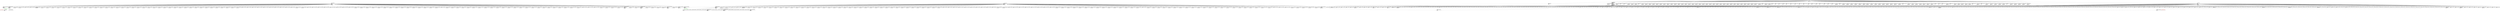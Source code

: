 digraph "classes" {
charset="utf-8"
rankdir=BT
"0" [fontcolor="red", label="{__init__.CodecRegistryError|\l|}", shape="record"];
"1" [label="{_bz2.BZ2Compressor|\l|compress()\lflush()\l}", shape="record"];
"2" [label="{_bz2.BZ2Decompressor|\l|decompress()\l}", shape="record"];
"3" [label="{codecs.BufferedIncrementalDecoder|buffer : bytes\l|decode(input, final)\lgetstate()\lreset()\lsetstate(state)\l}", shape="record"];
"4" [label="{codecs.BufferedIncrementalEncoder|buffer : str\l|encode(input, final)\lgetstate()\lreset()\lsetstate(state)\l}", shape="record"];
"5" [label="{codecs.Codec|\l|decode(input, errors)\lencode(input, errors)\l}", shape="record"];
"6" [label="{codecs.IncrementalDecoder|errors : str\l|decode(input, final)\lgetstate()\lreset()\lsetstate(state)\l}", shape="record"];
"7" [label="{codecs.IncrementalEncoder|buffer : str\lerrors : str\l|encode(input, final)\lgetstate()\lreset()\lsetstate(state)\l}", shape="record"];
"8" [label="{codecs.StreamReader|bytebuffer : bytes\lcharbuffer : str, NoneType\lcharbuffertype : str\lerrors : str\llinebuffer : NoneType\lstream\l|decode(input, errors)\lread(size, chars, firstline)\lreadline(size, keepends)\lreadlines(sizehint, keepends)\lreset()\lseek(offset, whence)\l}", shape="record"];
"9" [label="{codecs.StreamWriter|errors : str\lstream\l|reset()\lseek(offset, whence)\lwrite(object)\lwritelines(list)\l}", shape="record"];
"10" [fontcolor="red", label="{encodings.CodecRegistryError|\l|}", shape="record"];
"11" [label="{encodings.ascii.Codec|decode\lencode\l|}", shape="record"];
"12" [label="{encodings.ascii.IncrementalDecoder|\l|decode(input, final)\l}", shape="record"];
"13" [label="{encodings.ascii.IncrementalEncoder|\l|encode(input, final)\l}", shape="record"];
"14" [label="{encodings.ascii.StreamConverter|decode\lencode\l|}", shape="record"];
"15" [label="{encodings.ascii.StreamReader|\l|}", shape="record"];
"16" [label="{encodings.ascii.StreamWriter|\l|}", shape="record"];
"17" [label="{encodings.base64_codec.Codec|\l|decode(input, errors)\lencode(input, errors)\l}", shape="record"];
"18" [label="{encodings.base64_codec.IncrementalDecoder|\l|decode(input, final)\l}", shape="record"];
"19" [label="{encodings.base64_codec.IncrementalEncoder|\l|encode(input, final)\l}", shape="record"];
"20" [label="{encodings.base64_codec.StreamReader|charbuffertype : bytes\l|}", shape="record"];
"21" [label="{encodings.base64_codec.StreamWriter|charbuffertype : bytes\l|}", shape="record"];
"22" [label="{encodings.big5.Codec|decode\lencode\l|}", shape="record"];
"23" [label="{encodings.big5.IncrementalDecoder|codec\l|}", shape="record"];
"24" [label="{encodings.big5.IncrementalEncoder|codec\l|}", shape="record"];
"25" [label="{encodings.big5.StreamReader|codec\l|}", shape="record"];
"26" [label="{encodings.big5.StreamWriter|codec\l|}", shape="record"];
"27" [label="{encodings.big5hkscs.Codec|decode\lencode\l|}", shape="record"];
"28" [label="{encodings.big5hkscs.IncrementalDecoder|codec\l|}", shape="record"];
"29" [label="{encodings.big5hkscs.IncrementalEncoder|codec\l|}", shape="record"];
"30" [label="{encodings.big5hkscs.StreamReader|codec\l|}", shape="record"];
"31" [label="{encodings.big5hkscs.StreamWriter|codec\l|}", shape="record"];
"32" [label="{encodings.bz2_codec.Codec|\l|decode(input, errors)\lencode(input, errors)\l}", shape="record"];
"33" [label="{encodings.bz2_codec.IncrementalDecoder|decompressobj\lerrors : str\l|decode(input, final)\lreset()\l}", shape="record"];
"34" [label="{encodings.bz2_codec.IncrementalEncoder|compressobj\lerrors : str\l|encode(input, final)\lreset()\l}", shape="record"];
"35" [label="{encodings.bz2_codec.StreamReader|charbuffertype : bytes\l|}", shape="record"];
"36" [label="{encodings.bz2_codec.StreamWriter|charbuffertype : bytes\l|}", shape="record"];
"37" [label="{encodings.charmap.Codec|decode\lencode\l|}", shape="record"];
"38" [label="{encodings.charmap.IncrementalDecoder|mapping : NoneType\l|decode(input, final)\l}", shape="record"];
"39" [label="{encodings.charmap.IncrementalEncoder|mapping : NoneType\l|encode(input, final)\l}", shape="record"];
"40" [label="{encodings.charmap.StreamReader|mapping : NoneType\l|decode(input, errors)\l}", shape="record"];
"41" [label="{encodings.charmap.StreamWriter|mapping : NoneType\l|encode(input, errors)\l}", shape="record"];
"42" [label="{encodings.cp037.Codec|\l|decode(input, errors)\lencode(input, errors)\l}", shape="record"];
"43" [label="{encodings.cp037.IncrementalDecoder|\l|decode(input, final)\l}", shape="record"];
"44" [label="{encodings.cp037.IncrementalEncoder|\l|encode(input, final)\l}", shape="record"];
"45" [label="{encodings.cp037.StreamReader|\l|}", shape="record"];
"46" [label="{encodings.cp037.StreamWriter|\l|}", shape="record"];
"47" [label="{encodings.cp1006.Codec|\l|decode(input, errors)\lencode(input, errors)\l}", shape="record"];
"48" [label="{encodings.cp1006.IncrementalDecoder|\l|decode(input, final)\l}", shape="record"];
"49" [label="{encodings.cp1006.IncrementalEncoder|\l|encode(input, final)\l}", shape="record"];
"50" [label="{encodings.cp1006.StreamReader|\l|}", shape="record"];
"51" [label="{encodings.cp1006.StreamWriter|\l|}", shape="record"];
"52" [label="{encodings.cp1026.Codec|\l|decode(input, errors)\lencode(input, errors)\l}", shape="record"];
"53" [label="{encodings.cp1026.IncrementalDecoder|\l|decode(input, final)\l}", shape="record"];
"54" [label="{encodings.cp1026.IncrementalEncoder|\l|encode(input, final)\l}", shape="record"];
"55" [label="{encodings.cp1026.StreamReader|\l|}", shape="record"];
"56" [label="{encodings.cp1026.StreamWriter|\l|}", shape="record"];
"57" [label="{encodings.cp1125.Codec|\l|decode(input, errors)\lencode(input, errors)\l}", shape="record"];
"58" [label="{encodings.cp1125.IncrementalDecoder|\l|decode(input, final)\l}", shape="record"];
"59" [label="{encodings.cp1125.IncrementalEncoder|\l|encode(input, final)\l}", shape="record"];
"60" [label="{encodings.cp1125.StreamReader|\l|}", shape="record"];
"61" [label="{encodings.cp1125.StreamWriter|\l|}", shape="record"];
"62" [label="{encodings.cp1140.Codec|\l|decode(input, errors)\lencode(input, errors)\l}", shape="record"];
"63" [label="{encodings.cp1140.IncrementalDecoder|\l|decode(input, final)\l}", shape="record"];
"64" [label="{encodings.cp1140.IncrementalEncoder|\l|encode(input, final)\l}", shape="record"];
"65" [label="{encodings.cp1140.StreamReader|\l|}", shape="record"];
"66" [label="{encodings.cp1140.StreamWriter|\l|}", shape="record"];
"67" [label="{encodings.cp1250.Codec|\l|decode(input, errors)\lencode(input, errors)\l}", shape="record"];
"68" [label="{encodings.cp1250.IncrementalDecoder|\l|decode(input, final)\l}", shape="record"];
"69" [label="{encodings.cp1250.IncrementalEncoder|\l|encode(input, final)\l}", shape="record"];
"70" [label="{encodings.cp1250.StreamReader|\l|}", shape="record"];
"71" [label="{encodings.cp1250.StreamWriter|\l|}", shape="record"];
"72" [label="{encodings.cp1251.Codec|\l|decode(input, errors)\lencode(input, errors)\l}", shape="record"];
"73" [label="{encodings.cp1251.IncrementalDecoder|\l|decode(input, final)\l}", shape="record"];
"74" [label="{encodings.cp1251.IncrementalEncoder|\l|encode(input, final)\l}", shape="record"];
"75" [label="{encodings.cp1251.StreamReader|\l|}", shape="record"];
"76" [label="{encodings.cp1251.StreamWriter|\l|}", shape="record"];
"77" [label="{encodings.cp1252.Codec|\l|decode(input, errors)\lencode(input, errors)\l}", shape="record"];
"78" [label="{encodings.cp1252.IncrementalDecoder|\l|decode(input, final)\l}", shape="record"];
"79" [label="{encodings.cp1252.IncrementalEncoder|\l|encode(input, final)\l}", shape="record"];
"80" [label="{encodings.cp1252.StreamReader|\l|}", shape="record"];
"81" [label="{encodings.cp1252.StreamWriter|\l|}", shape="record"];
"82" [label="{encodings.cp1253.Codec|\l|decode(input, errors)\lencode(input, errors)\l}", shape="record"];
"83" [label="{encodings.cp1253.IncrementalDecoder|\l|decode(input, final)\l}", shape="record"];
"84" [label="{encodings.cp1253.IncrementalEncoder|\l|encode(input, final)\l}", shape="record"];
"85" [label="{encodings.cp1253.StreamReader|\l|}", shape="record"];
"86" [label="{encodings.cp1253.StreamWriter|\l|}", shape="record"];
"87" [label="{encodings.cp1254.Codec|\l|decode(input, errors)\lencode(input, errors)\l}", shape="record"];
"88" [label="{encodings.cp1254.IncrementalDecoder|\l|decode(input, final)\l}", shape="record"];
"89" [label="{encodings.cp1254.IncrementalEncoder|\l|encode(input, final)\l}", shape="record"];
"90" [label="{encodings.cp1254.StreamReader|\l|}", shape="record"];
"91" [label="{encodings.cp1254.StreamWriter|\l|}", shape="record"];
"92" [label="{encodings.cp1255.Codec|\l|decode(input, errors)\lencode(input, errors)\l}", shape="record"];
"93" [label="{encodings.cp1255.IncrementalDecoder|\l|decode(input, final)\l}", shape="record"];
"94" [label="{encodings.cp1255.IncrementalEncoder|\l|encode(input, final)\l}", shape="record"];
"95" [label="{encodings.cp1255.StreamReader|\l|}", shape="record"];
"96" [label="{encodings.cp1255.StreamWriter|\l|}", shape="record"];
"97" [label="{encodings.cp1256.Codec|\l|decode(input, errors)\lencode(input, errors)\l}", shape="record"];
"98" [label="{encodings.cp1256.IncrementalDecoder|\l|decode(input, final)\l}", shape="record"];
"99" [label="{encodings.cp1256.IncrementalEncoder|\l|encode(input, final)\l}", shape="record"];
"100" [label="{encodings.cp1256.StreamReader|\l|}", shape="record"];
"101" [label="{encodings.cp1256.StreamWriter|\l|}", shape="record"];
"102" [label="{encodings.cp1257.Codec|\l|decode(input, errors)\lencode(input, errors)\l}", shape="record"];
"103" [label="{encodings.cp1257.IncrementalDecoder|\l|decode(input, final)\l}", shape="record"];
"104" [label="{encodings.cp1257.IncrementalEncoder|\l|encode(input, final)\l}", shape="record"];
"105" [label="{encodings.cp1257.StreamReader|\l|}", shape="record"];
"106" [label="{encodings.cp1257.StreamWriter|\l|}", shape="record"];
"107" [label="{encodings.cp1258.Codec|\l|decode(input, errors)\lencode(input, errors)\l}", shape="record"];
"108" [label="{encodings.cp1258.IncrementalDecoder|\l|decode(input, final)\l}", shape="record"];
"109" [label="{encodings.cp1258.IncrementalEncoder|\l|encode(input, final)\l}", shape="record"];
"110" [label="{encodings.cp1258.StreamReader|\l|}", shape="record"];
"111" [label="{encodings.cp1258.StreamWriter|\l|}", shape="record"];
"112" [label="{encodings.cp273.Codec|\l|decode(input, errors)\lencode(input, errors)\l}", shape="record"];
"113" [label="{encodings.cp273.IncrementalDecoder|\l|decode(input, final)\l}", shape="record"];
"114" [label="{encodings.cp273.IncrementalEncoder|\l|encode(input, final)\l}", shape="record"];
"115" [label="{encodings.cp273.StreamReader|\l|}", shape="record"];
"116" [label="{encodings.cp273.StreamWriter|\l|}", shape="record"];
"117" [label="{encodings.cp424.Codec|\l|decode(input, errors)\lencode(input, errors)\l}", shape="record"];
"118" [label="{encodings.cp424.IncrementalDecoder|\l|decode(input, final)\l}", shape="record"];
"119" [label="{encodings.cp424.IncrementalEncoder|\l|encode(input, final)\l}", shape="record"];
"120" [label="{encodings.cp424.StreamReader|\l|}", shape="record"];
"121" [label="{encodings.cp424.StreamWriter|\l|}", shape="record"];
"122" [label="{encodings.cp437.Codec|\l|decode(input, errors)\lencode(input, errors)\l}", shape="record"];
"123" [label="{encodings.cp437.IncrementalDecoder|\l|decode(input, final)\l}", shape="record"];
"124" [label="{encodings.cp437.IncrementalEncoder|\l|encode(input, final)\l}", shape="record"];
"125" [label="{encodings.cp437.StreamReader|\l|}", shape="record"];
"126" [label="{encodings.cp437.StreamWriter|\l|}", shape="record"];
"127" [label="{encodings.cp500.Codec|\l|decode(input, errors)\lencode(input, errors)\l}", shape="record"];
"128" [label="{encodings.cp500.IncrementalDecoder|\l|decode(input, final)\l}", shape="record"];
"129" [label="{encodings.cp500.IncrementalEncoder|\l|encode(input, final)\l}", shape="record"];
"130" [label="{encodings.cp500.StreamReader|\l|}", shape="record"];
"131" [label="{encodings.cp500.StreamWriter|\l|}", shape="record"];
"132" [label="{encodings.cp65001.IncrementalDecoder|\l|}", shape="record"];
"133" [label="{encodings.cp65001.IncrementalEncoder|\l|encode(input, final)\l}", shape="record"];
"134" [label="{encodings.cp65001.StreamReader|decode\l|}", shape="record"];
"135" [label="{encodings.cp65001.StreamWriter|encode\l|}", shape="record"];
"136" [label="{encodings.cp720.Codec|\l|decode(input, errors)\lencode(input, errors)\l}", shape="record"];
"137" [label="{encodings.cp720.IncrementalDecoder|\l|decode(input, final)\l}", shape="record"];
"138" [label="{encodings.cp720.IncrementalEncoder|\l|encode(input, final)\l}", shape="record"];
"139" [label="{encodings.cp720.StreamReader|\l|}", shape="record"];
"140" [label="{encodings.cp720.StreamWriter|\l|}", shape="record"];
"141" [label="{encodings.cp737.Codec|\l|decode(input, errors)\lencode(input, errors)\l}", shape="record"];
"142" [label="{encodings.cp737.IncrementalDecoder|\l|decode(input, final)\l}", shape="record"];
"143" [label="{encodings.cp737.IncrementalEncoder|\l|encode(input, final)\l}", shape="record"];
"144" [label="{encodings.cp737.StreamReader|\l|}", shape="record"];
"145" [label="{encodings.cp737.StreamWriter|\l|}", shape="record"];
"146" [label="{encodings.cp775.Codec|\l|decode(input, errors)\lencode(input, errors)\l}", shape="record"];
"147" [label="{encodings.cp775.IncrementalDecoder|\l|decode(input, final)\l}", shape="record"];
"148" [label="{encodings.cp775.IncrementalEncoder|\l|encode(input, final)\l}", shape="record"];
"149" [label="{encodings.cp775.StreamReader|\l|}", shape="record"];
"150" [label="{encodings.cp775.StreamWriter|\l|}", shape="record"];
"151" [label="{encodings.cp850.Codec|\l|decode(input, errors)\lencode(input, errors)\l}", shape="record"];
"152" [label="{encodings.cp850.IncrementalDecoder|\l|decode(input, final)\l}", shape="record"];
"153" [label="{encodings.cp850.IncrementalEncoder|\l|encode(input, final)\l}", shape="record"];
"154" [label="{encodings.cp850.StreamReader|\l|}", shape="record"];
"155" [label="{encodings.cp850.StreamWriter|\l|}", shape="record"];
"156" [label="{encodings.cp852.Codec|\l|decode(input, errors)\lencode(input, errors)\l}", shape="record"];
"157" [label="{encodings.cp852.IncrementalDecoder|\l|decode(input, final)\l}", shape="record"];
"158" [label="{encodings.cp852.IncrementalEncoder|\l|encode(input, final)\l}", shape="record"];
"159" [label="{encodings.cp852.StreamReader|\l|}", shape="record"];
"160" [label="{encodings.cp852.StreamWriter|\l|}", shape="record"];
"161" [label="{encodings.cp855.Codec|\l|decode(input, errors)\lencode(input, errors)\l}", shape="record"];
"162" [label="{encodings.cp855.IncrementalDecoder|\l|decode(input, final)\l}", shape="record"];
"163" [label="{encodings.cp855.IncrementalEncoder|\l|encode(input, final)\l}", shape="record"];
"164" [label="{encodings.cp855.StreamReader|\l|}", shape="record"];
"165" [label="{encodings.cp855.StreamWriter|\l|}", shape="record"];
"166" [label="{encodings.cp856.Codec|\l|decode(input, errors)\lencode(input, errors)\l}", shape="record"];
"167" [label="{encodings.cp856.IncrementalDecoder|\l|decode(input, final)\l}", shape="record"];
"168" [label="{encodings.cp856.IncrementalEncoder|\l|encode(input, final)\l}", shape="record"];
"169" [label="{encodings.cp856.StreamReader|\l|}", shape="record"];
"170" [label="{encodings.cp856.StreamWriter|\l|}", shape="record"];
"171" [label="{encodings.cp857.Codec|\l|decode(input, errors)\lencode(input, errors)\l}", shape="record"];
"172" [label="{encodings.cp857.IncrementalDecoder|\l|decode(input, final)\l}", shape="record"];
"173" [label="{encodings.cp857.IncrementalEncoder|\l|encode(input, final)\l}", shape="record"];
"174" [label="{encodings.cp857.StreamReader|\l|}", shape="record"];
"175" [label="{encodings.cp857.StreamWriter|\l|}", shape="record"];
"176" [label="{encodings.cp858.Codec|\l|decode(input, errors)\lencode(input, errors)\l}", shape="record"];
"177" [label="{encodings.cp858.IncrementalDecoder|\l|decode(input, final)\l}", shape="record"];
"178" [label="{encodings.cp858.IncrementalEncoder|\l|encode(input, final)\l}", shape="record"];
"179" [label="{encodings.cp858.StreamReader|\l|}", shape="record"];
"180" [label="{encodings.cp858.StreamWriter|\l|}", shape="record"];
"181" [label="{encodings.cp860.Codec|\l|decode(input, errors)\lencode(input, errors)\l}", shape="record"];
"182" [label="{encodings.cp860.IncrementalDecoder|\l|decode(input, final)\l}", shape="record"];
"183" [label="{encodings.cp860.IncrementalEncoder|\l|encode(input, final)\l}", shape="record"];
"184" [label="{encodings.cp860.StreamReader|\l|}", shape="record"];
"185" [label="{encodings.cp860.StreamWriter|\l|}", shape="record"];
"186" [label="{encodings.cp861.Codec|\l|decode(input, errors)\lencode(input, errors)\l}", shape="record"];
"187" [label="{encodings.cp861.IncrementalDecoder|\l|decode(input, final)\l}", shape="record"];
"188" [label="{encodings.cp861.IncrementalEncoder|\l|encode(input, final)\l}", shape="record"];
"189" [label="{encodings.cp861.StreamReader|\l|}", shape="record"];
"190" [label="{encodings.cp861.StreamWriter|\l|}", shape="record"];
"191" [label="{encodings.cp862.Codec|\l|decode(input, errors)\lencode(input, errors)\l}", shape="record"];
"192" [label="{encodings.cp862.IncrementalDecoder|\l|decode(input, final)\l}", shape="record"];
"193" [label="{encodings.cp862.IncrementalEncoder|\l|encode(input, final)\l}", shape="record"];
"194" [label="{encodings.cp862.StreamReader|\l|}", shape="record"];
"195" [label="{encodings.cp862.StreamWriter|\l|}", shape="record"];
"196" [label="{encodings.cp863.Codec|\l|decode(input, errors)\lencode(input, errors)\l}", shape="record"];
"197" [label="{encodings.cp863.IncrementalDecoder|\l|decode(input, final)\l}", shape="record"];
"198" [label="{encodings.cp863.IncrementalEncoder|\l|encode(input, final)\l}", shape="record"];
"199" [label="{encodings.cp863.StreamReader|\l|}", shape="record"];
"200" [label="{encodings.cp863.StreamWriter|\l|}", shape="record"];
"201" [label="{encodings.cp864.Codec|\l|decode(input, errors)\lencode(input, errors)\l}", shape="record"];
"202" [label="{encodings.cp864.IncrementalDecoder|\l|decode(input, final)\l}", shape="record"];
"203" [label="{encodings.cp864.IncrementalEncoder|\l|encode(input, final)\l}", shape="record"];
"204" [label="{encodings.cp864.StreamReader|\l|}", shape="record"];
"205" [label="{encodings.cp864.StreamWriter|\l|}", shape="record"];
"206" [label="{encodings.cp865.Codec|\l|decode(input, errors)\lencode(input, errors)\l}", shape="record"];
"207" [label="{encodings.cp865.IncrementalDecoder|\l|decode(input, final)\l}", shape="record"];
"208" [label="{encodings.cp865.IncrementalEncoder|\l|encode(input, final)\l}", shape="record"];
"209" [label="{encodings.cp865.StreamReader|\l|}", shape="record"];
"210" [label="{encodings.cp865.StreamWriter|\l|}", shape="record"];
"211" [label="{encodings.cp866.Codec|\l|decode(input, errors)\lencode(input, errors)\l}", shape="record"];
"212" [label="{encodings.cp866.IncrementalDecoder|\l|decode(input, final)\l}", shape="record"];
"213" [label="{encodings.cp866.IncrementalEncoder|\l|encode(input, final)\l}", shape="record"];
"214" [label="{encodings.cp866.StreamReader|\l|}", shape="record"];
"215" [label="{encodings.cp866.StreamWriter|\l|}", shape="record"];
"216" [label="{encodings.cp869.Codec|\l|decode(input, errors)\lencode(input, errors)\l}", shape="record"];
"217" [label="{encodings.cp869.IncrementalDecoder|\l|decode(input, final)\l}", shape="record"];
"218" [label="{encodings.cp869.IncrementalEncoder|\l|encode(input, final)\l}", shape="record"];
"219" [label="{encodings.cp869.StreamReader|\l|}", shape="record"];
"220" [label="{encodings.cp869.StreamWriter|\l|}", shape="record"];
"221" [label="{encodings.cp874.Codec|\l|decode(input, errors)\lencode(input, errors)\l}", shape="record"];
"222" [label="{encodings.cp874.IncrementalDecoder|\l|decode(input, final)\l}", shape="record"];
"223" [label="{encodings.cp874.IncrementalEncoder|\l|encode(input, final)\l}", shape="record"];
"224" [label="{encodings.cp874.StreamReader|\l|}", shape="record"];
"225" [label="{encodings.cp874.StreamWriter|\l|}", shape="record"];
"226" [label="{encodings.cp875.Codec|\l|decode(input, errors)\lencode(input, errors)\l}", shape="record"];
"227" [label="{encodings.cp875.IncrementalDecoder|\l|decode(input, final)\l}", shape="record"];
"228" [label="{encodings.cp875.IncrementalEncoder|\l|encode(input, final)\l}", shape="record"];
"229" [label="{encodings.cp875.StreamReader|\l|}", shape="record"];
"230" [label="{encodings.cp875.StreamWriter|\l|}", shape="record"];
"231" [label="{encodings.cp932.Codec|decode\lencode\l|}", shape="record"];
"232" [label="{encodings.cp932.IncrementalDecoder|codec\l|}", shape="record"];
"233" [label="{encodings.cp932.IncrementalEncoder|codec\l|}", shape="record"];
"234" [label="{encodings.cp932.StreamReader|codec\l|}", shape="record"];
"235" [label="{encodings.cp932.StreamWriter|codec\l|}", shape="record"];
"236" [label="{encodings.cp949.Codec|decode\lencode\l|}", shape="record"];
"237" [label="{encodings.cp949.IncrementalDecoder|codec\l|}", shape="record"];
"238" [label="{encodings.cp949.IncrementalEncoder|codec\l|}", shape="record"];
"239" [label="{encodings.cp949.StreamReader|codec\l|}", shape="record"];
"240" [label="{encodings.cp949.StreamWriter|codec\l|}", shape="record"];
"241" [label="{encodings.cp950.Codec|decode\lencode\l|}", shape="record"];
"242" [label="{encodings.cp950.IncrementalDecoder|codec\l|}", shape="record"];
"243" [label="{encodings.cp950.IncrementalEncoder|codec\l|}", shape="record"];
"244" [label="{encodings.cp950.StreamReader|codec\l|}", shape="record"];
"245" [label="{encodings.cp950.StreamWriter|codec\l|}", shape="record"];
"246" [label="{encodings.euc_jis_2004.Codec|decode\lencode\l|}", shape="record"];
"247" [label="{encodings.euc_jis_2004.IncrementalDecoder|codec\l|}", shape="record"];
"248" [label="{encodings.euc_jis_2004.IncrementalEncoder|codec\l|}", shape="record"];
"249" [label="{encodings.euc_jis_2004.StreamReader|codec\l|}", shape="record"];
"250" [label="{encodings.euc_jis_2004.StreamWriter|codec\l|}", shape="record"];
"251" [label="{encodings.euc_jisx0213.Codec|decode\lencode\l|}", shape="record"];
"252" [label="{encodings.euc_jisx0213.IncrementalDecoder|codec\l|}", shape="record"];
"253" [label="{encodings.euc_jisx0213.IncrementalEncoder|codec\l|}", shape="record"];
"254" [label="{encodings.euc_jisx0213.StreamReader|codec\l|}", shape="record"];
"255" [label="{encodings.euc_jisx0213.StreamWriter|codec\l|}", shape="record"];
"256" [label="{encodings.euc_jp.Codec|decode\lencode\l|}", shape="record"];
"257" [label="{encodings.euc_jp.IncrementalDecoder|codec\l|}", shape="record"];
"258" [label="{encodings.euc_jp.IncrementalEncoder|codec\l|}", shape="record"];
"259" [label="{encodings.euc_jp.StreamReader|codec\l|}", shape="record"];
"260" [label="{encodings.euc_jp.StreamWriter|codec\l|}", shape="record"];
"261" [label="{encodings.euc_kr.Codec|decode\lencode\l|}", shape="record"];
"262" [label="{encodings.euc_kr.IncrementalDecoder|codec\l|}", shape="record"];
"263" [label="{encodings.euc_kr.IncrementalEncoder|codec\l|}", shape="record"];
"264" [label="{encodings.euc_kr.StreamReader|codec\l|}", shape="record"];
"265" [label="{encodings.euc_kr.StreamWriter|codec\l|}", shape="record"];
"266" [label="{encodings.gb18030.Codec|decode\lencode\l|}", shape="record"];
"267" [label="{encodings.gb18030.IncrementalDecoder|codec\l|}", shape="record"];
"268" [label="{encodings.gb18030.IncrementalEncoder|codec\l|}", shape="record"];
"269" [label="{encodings.gb18030.StreamReader|codec\l|}", shape="record"];
"270" [label="{encodings.gb18030.StreamWriter|codec\l|}", shape="record"];
"271" [label="{encodings.gb2312.Codec|decode\lencode\l|}", shape="record"];
"272" [label="{encodings.gb2312.IncrementalDecoder|codec\l|}", shape="record"];
"273" [label="{encodings.gb2312.IncrementalEncoder|codec\l|}", shape="record"];
"274" [label="{encodings.gb2312.StreamReader|codec\l|}", shape="record"];
"275" [label="{encodings.gb2312.StreamWriter|codec\l|}", shape="record"];
"276" [label="{encodings.gbk.Codec|decode\lencode\l|}", shape="record"];
"277" [label="{encodings.gbk.IncrementalDecoder|codec\l|}", shape="record"];
"278" [label="{encodings.gbk.IncrementalEncoder|codec\l|}", shape="record"];
"279" [label="{encodings.gbk.StreamReader|codec\l|}", shape="record"];
"280" [label="{encodings.gbk.StreamWriter|codec\l|}", shape="record"];
"281" [label="{encodings.hex_codec.Codec|\l|decode(input, errors)\lencode(input, errors)\l}", shape="record"];
"282" [label="{encodings.hex_codec.IncrementalDecoder|\l|decode(input, final)\l}", shape="record"];
"283" [label="{encodings.hex_codec.IncrementalEncoder|\l|encode(input, final)\l}", shape="record"];
"284" [label="{encodings.hex_codec.StreamReader|charbuffertype : bytes\l|}", shape="record"];
"285" [label="{encodings.hex_codec.StreamWriter|charbuffertype : bytes\l|}", shape="record"];
"286" [label="{encodings.hp_roman8.Codec|\l|decode(input, errors)\lencode(input, errors)\l}", shape="record"];
"287" [label="{encodings.hp_roman8.IncrementalDecoder|\l|decode(input, final)\l}", shape="record"];
"288" [label="{encodings.hp_roman8.IncrementalEncoder|\l|encode(input, final)\l}", shape="record"];
"289" [label="{encodings.hp_roman8.StreamReader|\l|}", shape="record"];
"290" [label="{encodings.hp_roman8.StreamWriter|\l|}", shape="record"];
"291" [label="{encodings.hz.Codec|decode\lencode\l|}", shape="record"];
"292" [label="{encodings.hz.IncrementalDecoder|codec\l|}", shape="record"];
"293" [label="{encodings.hz.IncrementalEncoder|codec\l|}", shape="record"];
"294" [label="{encodings.hz.StreamReader|codec\l|}", shape="record"];
"295" [label="{encodings.hz.StreamWriter|codec\l|}", shape="record"];
"296" [label="{encodings.idna.Codec|\l|decode(input, errors)\lencode(input, errors)\l}", shape="record"];
"297" [label="{encodings.idna.IncrementalDecoder|\l|}", shape="record"];
"298" [label="{encodings.idna.IncrementalEncoder|\l|}", shape="record"];
"299" [label="{encodings.idna.StreamReader|\l|}", shape="record"];
"300" [label="{encodings.idna.StreamWriter|\l|}", shape="record"];
"301" [label="{encodings.iso2022_jp.Codec|decode\lencode\l|}", shape="record"];
"302" [label="{encodings.iso2022_jp.IncrementalDecoder|codec\l|}", shape="record"];
"303" [label="{encodings.iso2022_jp.IncrementalEncoder|codec\l|}", shape="record"];
"304" [label="{encodings.iso2022_jp.StreamReader|codec\l|}", shape="record"];
"305" [label="{encodings.iso2022_jp.StreamWriter|codec\l|}", shape="record"];
"306" [label="{encodings.iso2022_jp_1.Codec|decode\lencode\l|}", shape="record"];
"307" [label="{encodings.iso2022_jp_1.IncrementalDecoder|codec\l|}", shape="record"];
"308" [label="{encodings.iso2022_jp_1.IncrementalEncoder|codec\l|}", shape="record"];
"309" [label="{encodings.iso2022_jp_1.StreamReader|codec\l|}", shape="record"];
"310" [label="{encodings.iso2022_jp_1.StreamWriter|codec\l|}", shape="record"];
"311" [label="{encodings.iso2022_jp_2.Codec|decode\lencode\l|}", shape="record"];
"312" [label="{encodings.iso2022_jp_2.IncrementalDecoder|codec\l|}", shape="record"];
"313" [label="{encodings.iso2022_jp_2.IncrementalEncoder|codec\l|}", shape="record"];
"314" [label="{encodings.iso2022_jp_2.StreamReader|codec\l|}", shape="record"];
"315" [label="{encodings.iso2022_jp_2.StreamWriter|codec\l|}", shape="record"];
"316" [label="{encodings.iso2022_jp_2004.Codec|decode\lencode\l|}", shape="record"];
"317" [label="{encodings.iso2022_jp_2004.IncrementalDecoder|codec\l|}", shape="record"];
"318" [label="{encodings.iso2022_jp_2004.IncrementalEncoder|codec\l|}", shape="record"];
"319" [label="{encodings.iso2022_jp_2004.StreamReader|codec\l|}", shape="record"];
"320" [label="{encodings.iso2022_jp_2004.StreamWriter|codec\l|}", shape="record"];
"321" [label="{encodings.iso2022_jp_3.Codec|decode\lencode\l|}", shape="record"];
"322" [label="{encodings.iso2022_jp_3.IncrementalDecoder|codec\l|}", shape="record"];
"323" [label="{encodings.iso2022_jp_3.IncrementalEncoder|codec\l|}", shape="record"];
"324" [label="{encodings.iso2022_jp_3.StreamReader|codec\l|}", shape="record"];
"325" [label="{encodings.iso2022_jp_3.StreamWriter|codec\l|}", shape="record"];
"326" [label="{encodings.iso2022_jp_ext.Codec|decode\lencode\l|}", shape="record"];
"327" [label="{encodings.iso2022_jp_ext.IncrementalDecoder|codec\l|}", shape="record"];
"328" [label="{encodings.iso2022_jp_ext.IncrementalEncoder|codec\l|}", shape="record"];
"329" [label="{encodings.iso2022_jp_ext.StreamReader|codec\l|}", shape="record"];
"330" [label="{encodings.iso2022_jp_ext.StreamWriter|codec\l|}", shape="record"];
"331" [label="{encodings.iso2022_kr.Codec|decode\lencode\l|}", shape="record"];
"332" [label="{encodings.iso2022_kr.IncrementalDecoder|codec\l|}", shape="record"];
"333" [label="{encodings.iso2022_kr.IncrementalEncoder|codec\l|}", shape="record"];
"334" [label="{encodings.iso2022_kr.StreamReader|codec\l|}", shape="record"];
"335" [label="{encodings.iso2022_kr.StreamWriter|codec\l|}", shape="record"];
"336" [label="{encodings.iso8859_1.Codec|\l|decode(input, errors)\lencode(input, errors)\l}", shape="record"];
"337" [label="{encodings.iso8859_1.IncrementalDecoder|\l|decode(input, final)\l}", shape="record"];
"338" [label="{encodings.iso8859_1.IncrementalEncoder|\l|encode(input, final)\l}", shape="record"];
"339" [label="{encodings.iso8859_1.StreamReader|\l|}", shape="record"];
"340" [label="{encodings.iso8859_1.StreamWriter|\l|}", shape="record"];
"341" [label="{encodings.iso8859_10.Codec|\l|decode(input, errors)\lencode(input, errors)\l}", shape="record"];
"342" [label="{encodings.iso8859_10.IncrementalDecoder|\l|decode(input, final)\l}", shape="record"];
"343" [label="{encodings.iso8859_10.IncrementalEncoder|\l|encode(input, final)\l}", shape="record"];
"344" [label="{encodings.iso8859_10.StreamReader|\l|}", shape="record"];
"345" [label="{encodings.iso8859_10.StreamWriter|\l|}", shape="record"];
"346" [label="{encodings.iso8859_11.Codec|\l|decode(input, errors)\lencode(input, errors)\l}", shape="record"];
"347" [label="{encodings.iso8859_11.IncrementalDecoder|\l|decode(input, final)\l}", shape="record"];
"348" [label="{encodings.iso8859_11.IncrementalEncoder|\l|encode(input, final)\l}", shape="record"];
"349" [label="{encodings.iso8859_11.StreamReader|\l|}", shape="record"];
"350" [label="{encodings.iso8859_11.StreamWriter|\l|}", shape="record"];
"351" [label="{encodings.iso8859_13.Codec|\l|decode(input, errors)\lencode(input, errors)\l}", shape="record"];
"352" [label="{encodings.iso8859_13.IncrementalDecoder|\l|decode(input, final)\l}", shape="record"];
"353" [label="{encodings.iso8859_13.IncrementalEncoder|\l|encode(input, final)\l}", shape="record"];
"354" [label="{encodings.iso8859_13.StreamReader|\l|}", shape="record"];
"355" [label="{encodings.iso8859_13.StreamWriter|\l|}", shape="record"];
"356" [label="{encodings.iso8859_14.Codec|\l|decode(input, errors)\lencode(input, errors)\l}", shape="record"];
"357" [label="{encodings.iso8859_14.IncrementalDecoder|\l|decode(input, final)\l}", shape="record"];
"358" [label="{encodings.iso8859_14.IncrementalEncoder|\l|encode(input, final)\l}", shape="record"];
"359" [label="{encodings.iso8859_14.StreamReader|\l|}", shape="record"];
"360" [label="{encodings.iso8859_14.StreamWriter|\l|}", shape="record"];
"361" [label="{encodings.iso8859_15.Codec|\l|decode(input, errors)\lencode(input, errors)\l}", shape="record"];
"362" [label="{encodings.iso8859_15.IncrementalDecoder|\l|decode(input, final)\l}", shape="record"];
"363" [label="{encodings.iso8859_15.IncrementalEncoder|\l|encode(input, final)\l}", shape="record"];
"364" [label="{encodings.iso8859_15.StreamReader|\l|}", shape="record"];
"365" [label="{encodings.iso8859_15.StreamWriter|\l|}", shape="record"];
"366" [label="{encodings.iso8859_16.Codec|\l|decode(input, errors)\lencode(input, errors)\l}", shape="record"];
"367" [label="{encodings.iso8859_16.IncrementalDecoder|\l|decode(input, final)\l}", shape="record"];
"368" [label="{encodings.iso8859_16.IncrementalEncoder|\l|encode(input, final)\l}", shape="record"];
"369" [label="{encodings.iso8859_16.StreamReader|\l|}", shape="record"];
"370" [label="{encodings.iso8859_16.StreamWriter|\l|}", shape="record"];
"371" [label="{encodings.iso8859_2.Codec|\l|decode(input, errors)\lencode(input, errors)\l}", shape="record"];
"372" [label="{encodings.iso8859_2.IncrementalDecoder|\l|decode(input, final)\l}", shape="record"];
"373" [label="{encodings.iso8859_2.IncrementalEncoder|\l|encode(input, final)\l}", shape="record"];
"374" [label="{encodings.iso8859_2.StreamReader|\l|}", shape="record"];
"375" [label="{encodings.iso8859_2.StreamWriter|\l|}", shape="record"];
"376" [label="{encodings.iso8859_3.Codec|\l|decode(input, errors)\lencode(input, errors)\l}", shape="record"];
"377" [label="{encodings.iso8859_3.IncrementalDecoder|\l|decode(input, final)\l}", shape="record"];
"378" [label="{encodings.iso8859_3.IncrementalEncoder|\l|encode(input, final)\l}", shape="record"];
"379" [label="{encodings.iso8859_3.StreamReader|\l|}", shape="record"];
"380" [label="{encodings.iso8859_3.StreamWriter|\l|}", shape="record"];
"381" [label="{encodings.iso8859_4.Codec|\l|decode(input, errors)\lencode(input, errors)\l}", shape="record"];
"382" [label="{encodings.iso8859_4.IncrementalDecoder|\l|decode(input, final)\l}", shape="record"];
"383" [label="{encodings.iso8859_4.IncrementalEncoder|\l|encode(input, final)\l}", shape="record"];
"384" [label="{encodings.iso8859_4.StreamReader|\l|}", shape="record"];
"385" [label="{encodings.iso8859_4.StreamWriter|\l|}", shape="record"];
"386" [label="{encodings.iso8859_5.Codec|\l|decode(input, errors)\lencode(input, errors)\l}", shape="record"];
"387" [label="{encodings.iso8859_5.IncrementalDecoder|\l|decode(input, final)\l}", shape="record"];
"388" [label="{encodings.iso8859_5.IncrementalEncoder|\l|encode(input, final)\l}", shape="record"];
"389" [label="{encodings.iso8859_5.StreamReader|\l|}", shape="record"];
"390" [label="{encodings.iso8859_5.StreamWriter|\l|}", shape="record"];
"391" [label="{encodings.iso8859_6.Codec|\l|decode(input, errors)\lencode(input, errors)\l}", shape="record"];
"392" [label="{encodings.iso8859_6.IncrementalDecoder|\l|decode(input, final)\l}", shape="record"];
"393" [label="{encodings.iso8859_6.IncrementalEncoder|\l|encode(input, final)\l}", shape="record"];
"394" [label="{encodings.iso8859_6.StreamReader|\l|}", shape="record"];
"395" [label="{encodings.iso8859_6.StreamWriter|\l|}", shape="record"];
"396" [label="{encodings.iso8859_7.Codec|\l|decode(input, errors)\lencode(input, errors)\l}", shape="record"];
"397" [label="{encodings.iso8859_7.IncrementalDecoder|\l|decode(input, final)\l}", shape="record"];
"398" [label="{encodings.iso8859_7.IncrementalEncoder|\l|encode(input, final)\l}", shape="record"];
"399" [label="{encodings.iso8859_7.StreamReader|\l|}", shape="record"];
"400" [label="{encodings.iso8859_7.StreamWriter|\l|}", shape="record"];
"401" [label="{encodings.iso8859_8.Codec|\l|decode(input, errors)\lencode(input, errors)\l}", shape="record"];
"402" [label="{encodings.iso8859_8.IncrementalDecoder|\l|decode(input, final)\l}", shape="record"];
"403" [label="{encodings.iso8859_8.IncrementalEncoder|\l|encode(input, final)\l}", shape="record"];
"404" [label="{encodings.iso8859_8.StreamReader|\l|}", shape="record"];
"405" [label="{encodings.iso8859_8.StreamWriter|\l|}", shape="record"];
"406" [label="{encodings.iso8859_9.Codec|\l|decode(input, errors)\lencode(input, errors)\l}", shape="record"];
"407" [label="{encodings.iso8859_9.IncrementalDecoder|\l|decode(input, final)\l}", shape="record"];
"408" [label="{encodings.iso8859_9.IncrementalEncoder|\l|encode(input, final)\l}", shape="record"];
"409" [label="{encodings.iso8859_9.StreamReader|\l|}", shape="record"];
"410" [label="{encodings.iso8859_9.StreamWriter|\l|}", shape="record"];
"411" [label="{encodings.johab.Codec|decode\lencode\l|}", shape="record"];
"412" [label="{encodings.johab.IncrementalDecoder|codec\l|}", shape="record"];
"413" [label="{encodings.johab.IncrementalEncoder|codec\l|}", shape="record"];
"414" [label="{encodings.johab.StreamReader|codec\l|}", shape="record"];
"415" [label="{encodings.johab.StreamWriter|codec\l|}", shape="record"];
"416" [label="{encodings.koi8_r.Codec|\l|decode(input, errors)\lencode(input, errors)\l}", shape="record"];
"417" [label="{encodings.koi8_r.IncrementalDecoder|\l|decode(input, final)\l}", shape="record"];
"418" [label="{encodings.koi8_r.IncrementalEncoder|\l|encode(input, final)\l}", shape="record"];
"419" [label="{encodings.koi8_r.StreamReader|\l|}", shape="record"];
"420" [label="{encodings.koi8_r.StreamWriter|\l|}", shape="record"];
"421" [label="{encodings.koi8_t.Codec|\l|decode(input, errors)\lencode(input, errors)\l}", shape="record"];
"422" [label="{encodings.koi8_t.IncrementalDecoder|\l|decode(input, final)\l}", shape="record"];
"423" [label="{encodings.koi8_t.IncrementalEncoder|\l|encode(input, final)\l}", shape="record"];
"424" [label="{encodings.koi8_t.StreamReader|\l|}", shape="record"];
"425" [label="{encodings.koi8_t.StreamWriter|\l|}", shape="record"];
"426" [label="{encodings.koi8_u.Codec|\l|decode(input, errors)\lencode(input, errors)\l}", shape="record"];
"427" [label="{encodings.koi8_u.IncrementalDecoder|\l|decode(input, final)\l}", shape="record"];
"428" [label="{encodings.koi8_u.IncrementalEncoder|\l|encode(input, final)\l}", shape="record"];
"429" [label="{encodings.koi8_u.StreamReader|\l|}", shape="record"];
"430" [label="{encodings.koi8_u.StreamWriter|\l|}", shape="record"];
"431" [label="{encodings.kz1048.Codec|\l|decode(input, errors)\lencode(input, errors)\l}", shape="record"];
"432" [label="{encodings.kz1048.IncrementalDecoder|\l|decode(input, final)\l}", shape="record"];
"433" [label="{encodings.kz1048.IncrementalEncoder|\l|encode(input, final)\l}", shape="record"];
"434" [label="{encodings.kz1048.StreamReader|\l|}", shape="record"];
"435" [label="{encodings.kz1048.StreamWriter|\l|}", shape="record"];
"436" [label="{encodings.latin_1.Codec|decode\lencode\l|}", shape="record"];
"437" [label="{encodings.latin_1.IncrementalDecoder|\l|decode(input, final)\l}", shape="record"];
"438" [label="{encodings.latin_1.IncrementalEncoder|\l|encode(input, final)\l}", shape="record"];
"439" [label="{encodings.latin_1.StreamConverter|decode\lencode\l|}", shape="record"];
"440" [label="{encodings.latin_1.StreamReader|\l|}", shape="record"];
"441" [label="{encodings.latin_1.StreamWriter|\l|}", shape="record"];
"442" [label="{encodings.mac_arabic.Codec|\l|decode(input, errors)\lencode(input, errors)\l}", shape="record"];
"443" [label="{encodings.mac_arabic.IncrementalDecoder|\l|decode(input, final)\l}", shape="record"];
"444" [label="{encodings.mac_arabic.IncrementalEncoder|\l|encode(input, final)\l}", shape="record"];
"445" [label="{encodings.mac_arabic.StreamReader|\l|}", shape="record"];
"446" [label="{encodings.mac_arabic.StreamWriter|\l|}", shape="record"];
"447" [label="{encodings.mac_centeuro.Codec|\l|decode(input, errors)\lencode(input, errors)\l}", shape="record"];
"448" [label="{encodings.mac_centeuro.IncrementalDecoder|\l|decode(input, final)\l}", shape="record"];
"449" [label="{encodings.mac_centeuro.IncrementalEncoder|\l|encode(input, final)\l}", shape="record"];
"450" [label="{encodings.mac_centeuro.StreamReader|\l|}", shape="record"];
"451" [label="{encodings.mac_centeuro.StreamWriter|\l|}", shape="record"];
"452" [label="{encodings.mac_croatian.Codec|\l|decode(input, errors)\lencode(input, errors)\l}", shape="record"];
"453" [label="{encodings.mac_croatian.IncrementalDecoder|\l|decode(input, final)\l}", shape="record"];
"454" [label="{encodings.mac_croatian.IncrementalEncoder|\l|encode(input, final)\l}", shape="record"];
"455" [label="{encodings.mac_croatian.StreamReader|\l|}", shape="record"];
"456" [label="{encodings.mac_croatian.StreamWriter|\l|}", shape="record"];
"457" [label="{encodings.mac_cyrillic.Codec|\l|decode(input, errors)\lencode(input, errors)\l}", shape="record"];
"458" [label="{encodings.mac_cyrillic.IncrementalDecoder|\l|decode(input, final)\l}", shape="record"];
"459" [label="{encodings.mac_cyrillic.IncrementalEncoder|\l|encode(input, final)\l}", shape="record"];
"460" [label="{encodings.mac_cyrillic.StreamReader|\l|}", shape="record"];
"461" [label="{encodings.mac_cyrillic.StreamWriter|\l|}", shape="record"];
"462" [label="{encodings.mac_farsi.Codec|\l|decode(input, errors)\lencode(input, errors)\l}", shape="record"];
"463" [label="{encodings.mac_farsi.IncrementalDecoder|\l|decode(input, final)\l}", shape="record"];
"464" [label="{encodings.mac_farsi.IncrementalEncoder|\l|encode(input, final)\l}", shape="record"];
"465" [label="{encodings.mac_farsi.StreamReader|\l|}", shape="record"];
"466" [label="{encodings.mac_farsi.StreamWriter|\l|}", shape="record"];
"467" [label="{encodings.mac_greek.Codec|\l|decode(input, errors)\lencode(input, errors)\l}", shape="record"];
"468" [label="{encodings.mac_greek.IncrementalDecoder|\l|decode(input, final)\l}", shape="record"];
"469" [label="{encodings.mac_greek.IncrementalEncoder|\l|encode(input, final)\l}", shape="record"];
"470" [label="{encodings.mac_greek.StreamReader|\l|}", shape="record"];
"471" [label="{encodings.mac_greek.StreamWriter|\l|}", shape="record"];
"472" [label="{encodings.mac_iceland.Codec|\l|decode(input, errors)\lencode(input, errors)\l}", shape="record"];
"473" [label="{encodings.mac_iceland.IncrementalDecoder|\l|decode(input, final)\l}", shape="record"];
"474" [label="{encodings.mac_iceland.IncrementalEncoder|\l|encode(input, final)\l}", shape="record"];
"475" [label="{encodings.mac_iceland.StreamReader|\l|}", shape="record"];
"476" [label="{encodings.mac_iceland.StreamWriter|\l|}", shape="record"];
"477" [label="{encodings.mac_latin2.Codec|\l|decode(input, errors)\lencode(input, errors)\l}", shape="record"];
"478" [label="{encodings.mac_latin2.IncrementalDecoder|\l|decode(input, final)\l}", shape="record"];
"479" [label="{encodings.mac_latin2.IncrementalEncoder|\l|encode(input, final)\l}", shape="record"];
"480" [label="{encodings.mac_latin2.StreamReader|\l|}", shape="record"];
"481" [label="{encodings.mac_latin2.StreamWriter|\l|}", shape="record"];
"482" [label="{encodings.mac_roman.Codec|\l|decode(input, errors)\lencode(input, errors)\l}", shape="record"];
"483" [label="{encodings.mac_roman.IncrementalDecoder|\l|decode(input, final)\l}", shape="record"];
"484" [label="{encodings.mac_roman.IncrementalEncoder|\l|encode(input, final)\l}", shape="record"];
"485" [label="{encodings.mac_roman.StreamReader|\l|}", shape="record"];
"486" [label="{encodings.mac_roman.StreamWriter|\l|}", shape="record"];
"487" [label="{encodings.mac_romanian.Codec|\l|decode(input, errors)\lencode(input, errors)\l}", shape="record"];
"488" [label="{encodings.mac_romanian.IncrementalDecoder|\l|decode(input, final)\l}", shape="record"];
"489" [label="{encodings.mac_romanian.IncrementalEncoder|\l|encode(input, final)\l}", shape="record"];
"490" [label="{encodings.mac_romanian.StreamReader|\l|}", shape="record"];
"491" [label="{encodings.mac_romanian.StreamWriter|\l|}", shape="record"];
"492" [label="{encodings.mac_turkish.Codec|\l|decode(input, errors)\lencode(input, errors)\l}", shape="record"];
"493" [label="{encodings.mac_turkish.IncrementalDecoder|\l|decode(input, final)\l}", shape="record"];
"494" [label="{encodings.mac_turkish.IncrementalEncoder|\l|encode(input, final)\l}", shape="record"];
"495" [label="{encodings.mac_turkish.StreamReader|\l|}", shape="record"];
"496" [label="{encodings.mac_turkish.StreamWriter|\l|}", shape="record"];
"497" [label="{encodings.mbcs.IncrementalDecoder|\l|}", shape="record"];
"498" [label="{encodings.mbcs.IncrementalEncoder|\l|encode(input, final)\l}", shape="record"];
"499" [label="{encodings.mbcs.StreamReader|decode\l|}", shape="record"];
"500" [label="{encodings.mbcs.StreamWriter|encode\l|}", shape="record"];
"501" [label="{encodings.oem.IncrementalDecoder|\l|}", shape="record"];
"502" [label="{encodings.oem.IncrementalEncoder|\l|encode(input, final)\l}", shape="record"];
"503" [label="{encodings.oem.StreamReader|decode\l|}", shape="record"];
"504" [label="{encodings.oem.StreamWriter|encode\l|}", shape="record"];
"505" [label="{encodings.palmos.Codec|\l|decode(input, errors)\lencode(input, errors)\l}", shape="record"];
"506" [label="{encodings.palmos.IncrementalDecoder|\l|decode(input, final)\l}", shape="record"];
"507" [label="{encodings.palmos.IncrementalEncoder|\l|encode(input, final)\l}", shape="record"];
"508" [label="{encodings.palmos.StreamReader|\l|}", shape="record"];
"509" [label="{encodings.palmos.StreamWriter|\l|}", shape="record"];
"510" [label="{encodings.ptcp154.Codec|\l|decode(input, errors)\lencode(input, errors)\l}", shape="record"];
"511" [label="{encodings.ptcp154.IncrementalDecoder|\l|decode(input, final)\l}", shape="record"];
"512" [label="{encodings.ptcp154.IncrementalEncoder|\l|encode(input, final)\l}", shape="record"];
"513" [label="{encodings.ptcp154.StreamReader|\l|}", shape="record"];
"514" [label="{encodings.ptcp154.StreamWriter|\l|}", shape="record"];
"515" [label="{encodings.punycode.Codec|\l|decode(input, errors)\lencode(input, errors)\l}", shape="record"];
"516" [label="{encodings.punycode.IncrementalDecoder|\l|decode(input, final)\l}", shape="record"];
"517" [label="{encodings.punycode.IncrementalEncoder|\l|encode(input, final)\l}", shape="record"];
"518" [label="{encodings.punycode.StreamReader|\l|}", shape="record"];
"519" [label="{encodings.punycode.StreamWriter|\l|}", shape="record"];
"520" [label="{encodings.quopri_codec.Codec|\l|decode(input, errors)\lencode(input, errors)\l}", shape="record"];
"521" [label="{encodings.quopri_codec.IncrementalDecoder|\l|decode(input, final)\l}", shape="record"];
"522" [label="{encodings.quopri_codec.IncrementalEncoder|\l|encode(input, final)\l}", shape="record"];
"523" [label="{encodings.quopri_codec.StreamReader|charbuffertype : bytes\l|}", shape="record"];
"524" [label="{encodings.quopri_codec.StreamWriter|charbuffertype : bytes\l|}", shape="record"];
"525" [label="{encodings.raw_unicode_escape.Codec|decode\lencode\l|}", shape="record"];
"526" [label="{encodings.raw_unicode_escape.IncrementalDecoder|\l|decode(input, final)\l}", shape="record"];
"527" [label="{encodings.raw_unicode_escape.IncrementalEncoder|\l|encode(input, final)\l}", shape="record"];
"528" [label="{encodings.raw_unicode_escape.StreamReader|\l|}", shape="record"];
"529" [label="{encodings.raw_unicode_escape.StreamWriter|\l|}", shape="record"];
"530" [label="{encodings.rot_13.Codec|\l|decode(input, errors)\lencode(input, errors)\l}", shape="record"];
"531" [label="{encodings.rot_13.IncrementalDecoder|\l|decode(input, final)\l}", shape="record"];
"532" [label="{encodings.rot_13.IncrementalEncoder|\l|encode(input, final)\l}", shape="record"];
"533" [label="{encodings.rot_13.StreamReader|\l|}", shape="record"];
"534" [label="{encodings.rot_13.StreamWriter|\l|}", shape="record"];
"535" [label="{encodings.shift_jis.Codec|decode\lencode\l|}", shape="record"];
"536" [label="{encodings.shift_jis.IncrementalDecoder|codec\l|}", shape="record"];
"537" [label="{encodings.shift_jis.IncrementalEncoder|codec\l|}", shape="record"];
"538" [label="{encodings.shift_jis.StreamReader|codec\l|}", shape="record"];
"539" [label="{encodings.shift_jis.StreamWriter|codec\l|}", shape="record"];
"540" [label="{encodings.shift_jis_2004.Codec|decode\lencode\l|}", shape="record"];
"541" [label="{encodings.shift_jis_2004.IncrementalDecoder|codec\l|}", shape="record"];
"542" [label="{encodings.shift_jis_2004.IncrementalEncoder|codec\l|}", shape="record"];
"543" [label="{encodings.shift_jis_2004.StreamReader|codec\l|}", shape="record"];
"544" [label="{encodings.shift_jis_2004.StreamWriter|codec\l|}", shape="record"];
"545" [label="{encodings.shift_jisx0213.Codec|decode\lencode\l|}", shape="record"];
"546" [label="{encodings.shift_jisx0213.IncrementalDecoder|codec\l|}", shape="record"];
"547" [label="{encodings.shift_jisx0213.IncrementalEncoder|codec\l|}", shape="record"];
"548" [label="{encodings.shift_jisx0213.StreamReader|codec\l|}", shape="record"];
"549" [label="{encodings.shift_jisx0213.StreamWriter|codec\l|}", shape="record"];
"550" [label="{encodings.tis_620.Codec|\l|decode(input, errors)\lencode(input, errors)\l}", shape="record"];
"551" [label="{encodings.tis_620.IncrementalDecoder|\l|decode(input, final)\l}", shape="record"];
"552" [label="{encodings.tis_620.IncrementalEncoder|\l|encode(input, final)\l}", shape="record"];
"553" [label="{encodings.tis_620.StreamReader|\l|}", shape="record"];
"554" [label="{encodings.tis_620.StreamWriter|\l|}", shape="record"];
"555" [label="{encodings.undefined.Codec|\l|decode(input, errors)\lencode(input, errors)\l}", shape="record"];
"556" [label="{encodings.undefined.IncrementalDecoder|\l|decode(input, final)\l}", shape="record"];
"557" [label="{encodings.undefined.IncrementalEncoder|\l|encode(input, final)\l}", shape="record"];
"558" [label="{encodings.undefined.StreamReader|\l|}", shape="record"];
"559" [label="{encodings.undefined.StreamWriter|\l|}", shape="record"];
"560" [label="{encodings.unicode_escape.Codec|decode\lencode\l|}", shape="record"];
"561" [label="{encodings.unicode_escape.IncrementalDecoder|\l|decode(input, final)\l}", shape="record"];
"562" [label="{encodings.unicode_escape.IncrementalEncoder|\l|encode(input, final)\l}", shape="record"];
"563" [label="{encodings.unicode_escape.StreamReader|\l|}", shape="record"];
"564" [label="{encodings.unicode_escape.StreamWriter|\l|}", shape="record"];
"565" [label="{encodings.unicode_internal.Codec|decode\lencode\l|}", shape="record"];
"566" [label="{encodings.unicode_internal.IncrementalDecoder|\l|decode(input, final)\l}", shape="record"];
"567" [label="{encodings.unicode_internal.IncrementalEncoder|\l|encode(input, final)\l}", shape="record"];
"568" [label="{encodings.unicode_internal.StreamReader|\l|}", shape="record"];
"569" [label="{encodings.unicode_internal.StreamWriter|\l|}", shape="record"];
"570" [label="{encodings.utf_16.IncrementalDecoder|decoder : NoneType\l|getstate()\lreset()\lsetstate(state)\l}", shape="record"];
"571" [label="{encodings.utf_16.IncrementalEncoder|encoder : NoneType\l|encode(input, final)\lgetstate()\lreset()\lsetstate(state)\l}", shape="record"];
"572" [label="{encodings.utf_16.StreamReader|decode\l|decode(input, errors)\lreset()\l}", shape="record"];
"573" [label="{encodings.utf_16.StreamWriter|encoder : NoneType\l|encode(input, errors)\lreset()\l}", shape="record"];
"574" [label="{encodings.utf_16_be.IncrementalDecoder|\l|}", shape="record"];
"575" [label="{encodings.utf_16_be.IncrementalEncoder|\l|encode(input, final)\l}", shape="record"];
"576" [label="{encodings.utf_16_be.StreamReader|decode\l|}", shape="record"];
"577" [label="{encodings.utf_16_be.StreamWriter|encode\l|}", shape="record"];
"578" [label="{encodings.utf_16_le.IncrementalDecoder|\l|}", shape="record"];
"579" [label="{encodings.utf_16_le.IncrementalEncoder|\l|encode(input, final)\l}", shape="record"];
"580" [label="{encodings.utf_16_le.StreamReader|decode\l|}", shape="record"];
"581" [label="{encodings.utf_16_le.StreamWriter|encode\l|}", shape="record"];
"582" [label="{encodings.utf_32.IncrementalDecoder|decoder : NoneType\l|getstate()\lreset()\lsetstate(state)\l}", shape="record"];
"583" [label="{encodings.utf_32.IncrementalEncoder|encoder : NoneType\l|encode(input, final)\lgetstate()\lreset()\lsetstate(state)\l}", shape="record"];
"584" [label="{encodings.utf_32.StreamReader|decode\l|decode(input, errors)\lreset()\l}", shape="record"];
"585" [label="{encodings.utf_32.StreamWriter|encoder : NoneType\l|encode(input, errors)\lreset()\l}", shape="record"];
"586" [label="{encodings.utf_32_be.IncrementalDecoder|\l|}", shape="record"];
"587" [label="{encodings.utf_32_be.IncrementalEncoder|\l|encode(input, final)\l}", shape="record"];
"588" [label="{encodings.utf_32_be.StreamReader|decode\l|}", shape="record"];
"589" [label="{encodings.utf_32_be.StreamWriter|encode\l|}", shape="record"];
"590" [label="{encodings.utf_32_le.IncrementalDecoder|\l|}", shape="record"];
"591" [label="{encodings.utf_32_le.IncrementalEncoder|\l|encode(input, final)\l}", shape="record"];
"592" [label="{encodings.utf_32_le.StreamReader|decode\l|}", shape="record"];
"593" [label="{encodings.utf_32_le.StreamWriter|encode\l|}", shape="record"];
"594" [label="{encodings.utf_7.IncrementalDecoder|\l|}", shape="record"];
"595" [label="{encodings.utf_7.IncrementalEncoder|\l|encode(input, final)\l}", shape="record"];
"596" [label="{encodings.utf_7.StreamReader|decode\l|}", shape="record"];
"597" [label="{encodings.utf_7.StreamWriter|encode\l|}", shape="record"];
"598" [label="{encodings.utf_8.IncrementalDecoder|\l|}", shape="record"];
"599" [label="{encodings.utf_8.IncrementalEncoder|\l|encode(input, final)\l}", shape="record"];
"600" [label="{encodings.utf_8.StreamReader|decode\l|}", shape="record"];
"601" [label="{encodings.utf_8.StreamWriter|encode\l|}", shape="record"];
"602" [label="{encodings.utf_8_sig.IncrementalDecoder|first : int\l|getstate()\lreset()\lsetstate(state)\l}", shape="record"];
"603" [label="{encodings.utf_8_sig.IncrementalEncoder|first : int\l|encode(input, final)\lgetstate()\lreset()\lsetstate(state)\l}", shape="record"];
"604" [label="{encodings.utf_8_sig.StreamReader|decode\l|decode(input, errors)\lreset()\l}", shape="record"];
"605" [label="{encodings.utf_8_sig.StreamWriter|encode\l|encode(input, errors)\lreset()\l}", shape="record"];
"606" [label="{encodings.uu_codec.Codec|\l|decode(input, errors)\lencode(input, errors)\l}", shape="record"];
"607" [label="{encodings.uu_codec.IncrementalDecoder|\l|decode(input, final)\l}", shape="record"];
"608" [label="{encodings.uu_codec.IncrementalEncoder|\l|encode(input, final)\l}", shape="record"];
"609" [label="{encodings.uu_codec.StreamReader|charbuffertype : bytes\l|}", shape="record"];
"610" [label="{encodings.uu_codec.StreamWriter|charbuffertype : bytes\l|}", shape="record"];
"611" [label="{encodings.zlib_codec.Codec|\l|decode(input, errors)\lencode(input, errors)\l}", shape="record"];
"612" [label="{encodings.zlib_codec.IncrementalDecoder|decompressobj\lerrors : str\l|decode(input, final)\lreset()\l}", shape="record"];
"613" [label="{encodings.zlib_codec.IncrementalEncoder|compressobj\lerrors : str\l|encode(input, final)\lreset()\l}", shape="record"];
"614" [label="{encodings.zlib_codec.StreamReader|charbuffertype : bytes\l|}", shape="record"];
"615" [label="{encodings.zlib_codec.StreamWriter|charbuffertype : bytes\l|}", shape="record"];
"3" -> "6" [arrowhead="empty", arrowtail="none"];
"4" -> "7" [arrowhead="empty", arrowtail="none"];
"8" -> "5" [arrowhead="empty", arrowtail="none"];
"9" -> "5" [arrowhead="empty", arrowtail="none"];
"11" -> "5" [arrowhead="empty", arrowtail="none"];
"12" -> "6" [arrowhead="empty", arrowtail="none"];
"13" -> "7" [arrowhead="empty", arrowtail="none"];
"14" -> "15" [arrowhead="empty", arrowtail="none"];
"14" -> "16" [arrowhead="empty", arrowtail="none"];
"15" -> "8" [arrowhead="empty", arrowtail="none"];
"15" -> "11" [arrowhead="empty", arrowtail="none"];
"16" -> "9" [arrowhead="empty", arrowtail="none"];
"16" -> "11" [arrowhead="empty", arrowtail="none"];
"17" -> "5" [arrowhead="empty", arrowtail="none"];
"18" -> "6" [arrowhead="empty", arrowtail="none"];
"19" -> "7" [arrowhead="empty", arrowtail="none"];
"20" -> "8" [arrowhead="empty", arrowtail="none"];
"20" -> "17" [arrowhead="empty", arrowtail="none"];
"21" -> "9" [arrowhead="empty", arrowtail="none"];
"21" -> "17" [arrowhead="empty", arrowtail="none"];
"22" -> "5" [arrowhead="empty", arrowtail="none"];
"23" -> "6" [arrowhead="empty", arrowtail="none"];
"24" -> "7" [arrowhead="empty", arrowtail="none"];
"25" -> "8" [arrowhead="empty", arrowtail="none"];
"25" -> "22" [arrowhead="empty", arrowtail="none"];
"26" -> "9" [arrowhead="empty", arrowtail="none"];
"26" -> "22" [arrowhead="empty", arrowtail="none"];
"27" -> "5" [arrowhead="empty", arrowtail="none"];
"28" -> "6" [arrowhead="empty", arrowtail="none"];
"29" -> "7" [arrowhead="empty", arrowtail="none"];
"30" -> "8" [arrowhead="empty", arrowtail="none"];
"30" -> "27" [arrowhead="empty", arrowtail="none"];
"31" -> "9" [arrowhead="empty", arrowtail="none"];
"31" -> "27" [arrowhead="empty", arrowtail="none"];
"32" -> "5" [arrowhead="empty", arrowtail="none"];
"33" -> "6" [arrowhead="empty", arrowtail="none"];
"34" -> "7" [arrowhead="empty", arrowtail="none"];
"35" -> "8" [arrowhead="empty", arrowtail="none"];
"35" -> "32" [arrowhead="empty", arrowtail="none"];
"36" -> "9" [arrowhead="empty", arrowtail="none"];
"36" -> "32" [arrowhead="empty", arrowtail="none"];
"37" -> "5" [arrowhead="empty", arrowtail="none"];
"38" -> "6" [arrowhead="empty", arrowtail="none"];
"39" -> "7" [arrowhead="empty", arrowtail="none"];
"40" -> "8" [arrowhead="empty", arrowtail="none"];
"40" -> "37" [arrowhead="empty", arrowtail="none"];
"41" -> "9" [arrowhead="empty", arrowtail="none"];
"41" -> "37" [arrowhead="empty", arrowtail="none"];
"42" -> "5" [arrowhead="empty", arrowtail="none"];
"43" -> "6" [arrowhead="empty", arrowtail="none"];
"44" -> "7" [arrowhead="empty", arrowtail="none"];
"45" -> "8" [arrowhead="empty", arrowtail="none"];
"45" -> "42" [arrowhead="empty", arrowtail="none"];
"46" -> "9" [arrowhead="empty", arrowtail="none"];
"46" -> "42" [arrowhead="empty", arrowtail="none"];
"47" -> "5" [arrowhead="empty", arrowtail="none"];
"48" -> "6" [arrowhead="empty", arrowtail="none"];
"49" -> "7" [arrowhead="empty", arrowtail="none"];
"50" -> "8" [arrowhead="empty", arrowtail="none"];
"50" -> "47" [arrowhead="empty", arrowtail="none"];
"51" -> "9" [arrowhead="empty", arrowtail="none"];
"51" -> "47" [arrowhead="empty", arrowtail="none"];
"52" -> "5" [arrowhead="empty", arrowtail="none"];
"53" -> "6" [arrowhead="empty", arrowtail="none"];
"54" -> "7" [arrowhead="empty", arrowtail="none"];
"55" -> "8" [arrowhead="empty", arrowtail="none"];
"55" -> "52" [arrowhead="empty", arrowtail="none"];
"56" -> "9" [arrowhead="empty", arrowtail="none"];
"56" -> "52" [arrowhead="empty", arrowtail="none"];
"57" -> "5" [arrowhead="empty", arrowtail="none"];
"58" -> "6" [arrowhead="empty", arrowtail="none"];
"59" -> "7" [arrowhead="empty", arrowtail="none"];
"60" -> "8" [arrowhead="empty", arrowtail="none"];
"60" -> "57" [arrowhead="empty", arrowtail="none"];
"61" -> "9" [arrowhead="empty", arrowtail="none"];
"61" -> "57" [arrowhead="empty", arrowtail="none"];
"62" -> "5" [arrowhead="empty", arrowtail="none"];
"63" -> "6" [arrowhead="empty", arrowtail="none"];
"64" -> "7" [arrowhead="empty", arrowtail="none"];
"65" -> "8" [arrowhead="empty", arrowtail="none"];
"65" -> "62" [arrowhead="empty", arrowtail="none"];
"66" -> "9" [arrowhead="empty", arrowtail="none"];
"66" -> "62" [arrowhead="empty", arrowtail="none"];
"67" -> "5" [arrowhead="empty", arrowtail="none"];
"68" -> "6" [arrowhead="empty", arrowtail="none"];
"69" -> "7" [arrowhead="empty", arrowtail="none"];
"70" -> "8" [arrowhead="empty", arrowtail="none"];
"70" -> "67" [arrowhead="empty", arrowtail="none"];
"71" -> "9" [arrowhead="empty", arrowtail="none"];
"71" -> "67" [arrowhead="empty", arrowtail="none"];
"72" -> "5" [arrowhead="empty", arrowtail="none"];
"73" -> "6" [arrowhead="empty", arrowtail="none"];
"74" -> "7" [arrowhead="empty", arrowtail="none"];
"75" -> "8" [arrowhead="empty", arrowtail="none"];
"75" -> "72" [arrowhead="empty", arrowtail="none"];
"76" -> "9" [arrowhead="empty", arrowtail="none"];
"76" -> "72" [arrowhead="empty", arrowtail="none"];
"77" -> "5" [arrowhead="empty", arrowtail="none"];
"78" -> "6" [arrowhead="empty", arrowtail="none"];
"79" -> "7" [arrowhead="empty", arrowtail="none"];
"80" -> "8" [arrowhead="empty", arrowtail="none"];
"80" -> "77" [arrowhead="empty", arrowtail="none"];
"81" -> "9" [arrowhead="empty", arrowtail="none"];
"81" -> "77" [arrowhead="empty", arrowtail="none"];
"82" -> "5" [arrowhead="empty", arrowtail="none"];
"83" -> "6" [arrowhead="empty", arrowtail="none"];
"84" -> "7" [arrowhead="empty", arrowtail="none"];
"85" -> "8" [arrowhead="empty", arrowtail="none"];
"85" -> "82" [arrowhead="empty", arrowtail="none"];
"86" -> "9" [arrowhead="empty", arrowtail="none"];
"86" -> "82" [arrowhead="empty", arrowtail="none"];
"87" -> "5" [arrowhead="empty", arrowtail="none"];
"88" -> "6" [arrowhead="empty", arrowtail="none"];
"89" -> "7" [arrowhead="empty", arrowtail="none"];
"90" -> "8" [arrowhead="empty", arrowtail="none"];
"90" -> "87" [arrowhead="empty", arrowtail="none"];
"91" -> "9" [arrowhead="empty", arrowtail="none"];
"91" -> "87" [arrowhead="empty", arrowtail="none"];
"92" -> "5" [arrowhead="empty", arrowtail="none"];
"93" -> "6" [arrowhead="empty", arrowtail="none"];
"94" -> "7" [arrowhead="empty", arrowtail="none"];
"95" -> "8" [arrowhead="empty", arrowtail="none"];
"95" -> "92" [arrowhead="empty", arrowtail="none"];
"96" -> "9" [arrowhead="empty", arrowtail="none"];
"96" -> "92" [arrowhead="empty", arrowtail="none"];
"97" -> "5" [arrowhead="empty", arrowtail="none"];
"98" -> "6" [arrowhead="empty", arrowtail="none"];
"99" -> "7" [arrowhead="empty", arrowtail="none"];
"100" -> "8" [arrowhead="empty", arrowtail="none"];
"100" -> "97" [arrowhead="empty", arrowtail="none"];
"101" -> "9" [arrowhead="empty", arrowtail="none"];
"101" -> "97" [arrowhead="empty", arrowtail="none"];
"102" -> "5" [arrowhead="empty", arrowtail="none"];
"103" -> "6" [arrowhead="empty", arrowtail="none"];
"104" -> "7" [arrowhead="empty", arrowtail="none"];
"105" -> "8" [arrowhead="empty", arrowtail="none"];
"105" -> "102" [arrowhead="empty", arrowtail="none"];
"106" -> "9" [arrowhead="empty", arrowtail="none"];
"106" -> "102" [arrowhead="empty", arrowtail="none"];
"107" -> "5" [arrowhead="empty", arrowtail="none"];
"108" -> "6" [arrowhead="empty", arrowtail="none"];
"109" -> "7" [arrowhead="empty", arrowtail="none"];
"110" -> "8" [arrowhead="empty", arrowtail="none"];
"110" -> "107" [arrowhead="empty", arrowtail="none"];
"111" -> "9" [arrowhead="empty", arrowtail="none"];
"111" -> "107" [arrowhead="empty", arrowtail="none"];
"112" -> "5" [arrowhead="empty", arrowtail="none"];
"113" -> "6" [arrowhead="empty", arrowtail="none"];
"114" -> "7" [arrowhead="empty", arrowtail="none"];
"115" -> "8" [arrowhead="empty", arrowtail="none"];
"115" -> "112" [arrowhead="empty", arrowtail="none"];
"116" -> "9" [arrowhead="empty", arrowtail="none"];
"116" -> "112" [arrowhead="empty", arrowtail="none"];
"117" -> "5" [arrowhead="empty", arrowtail="none"];
"118" -> "6" [arrowhead="empty", arrowtail="none"];
"119" -> "7" [arrowhead="empty", arrowtail="none"];
"120" -> "8" [arrowhead="empty", arrowtail="none"];
"120" -> "117" [arrowhead="empty", arrowtail="none"];
"121" -> "9" [arrowhead="empty", arrowtail="none"];
"121" -> "117" [arrowhead="empty", arrowtail="none"];
"122" -> "5" [arrowhead="empty", arrowtail="none"];
"123" -> "6" [arrowhead="empty", arrowtail="none"];
"124" -> "7" [arrowhead="empty", arrowtail="none"];
"125" -> "8" [arrowhead="empty", arrowtail="none"];
"125" -> "122" [arrowhead="empty", arrowtail="none"];
"126" -> "9" [arrowhead="empty", arrowtail="none"];
"126" -> "122" [arrowhead="empty", arrowtail="none"];
"127" -> "5" [arrowhead="empty", arrowtail="none"];
"128" -> "6" [arrowhead="empty", arrowtail="none"];
"129" -> "7" [arrowhead="empty", arrowtail="none"];
"130" -> "8" [arrowhead="empty", arrowtail="none"];
"130" -> "127" [arrowhead="empty", arrowtail="none"];
"131" -> "9" [arrowhead="empty", arrowtail="none"];
"131" -> "127" [arrowhead="empty", arrowtail="none"];
"132" -> "3" [arrowhead="empty", arrowtail="none"];
"133" -> "7" [arrowhead="empty", arrowtail="none"];
"134" -> "8" [arrowhead="empty", arrowtail="none"];
"135" -> "9" [arrowhead="empty", arrowtail="none"];
"136" -> "5" [arrowhead="empty", arrowtail="none"];
"137" -> "6" [arrowhead="empty", arrowtail="none"];
"138" -> "7" [arrowhead="empty", arrowtail="none"];
"139" -> "8" [arrowhead="empty", arrowtail="none"];
"139" -> "136" [arrowhead="empty", arrowtail="none"];
"140" -> "9" [arrowhead="empty", arrowtail="none"];
"140" -> "136" [arrowhead="empty", arrowtail="none"];
"141" -> "5" [arrowhead="empty", arrowtail="none"];
"142" -> "6" [arrowhead="empty", arrowtail="none"];
"143" -> "7" [arrowhead="empty", arrowtail="none"];
"144" -> "8" [arrowhead="empty", arrowtail="none"];
"144" -> "141" [arrowhead="empty", arrowtail="none"];
"145" -> "9" [arrowhead="empty", arrowtail="none"];
"145" -> "141" [arrowhead="empty", arrowtail="none"];
"146" -> "5" [arrowhead="empty", arrowtail="none"];
"147" -> "6" [arrowhead="empty", arrowtail="none"];
"148" -> "7" [arrowhead="empty", arrowtail="none"];
"149" -> "8" [arrowhead="empty", arrowtail="none"];
"149" -> "146" [arrowhead="empty", arrowtail="none"];
"150" -> "9" [arrowhead="empty", arrowtail="none"];
"150" -> "146" [arrowhead="empty", arrowtail="none"];
"151" -> "5" [arrowhead="empty", arrowtail="none"];
"152" -> "6" [arrowhead="empty", arrowtail="none"];
"153" -> "7" [arrowhead="empty", arrowtail="none"];
"154" -> "8" [arrowhead="empty", arrowtail="none"];
"154" -> "151" [arrowhead="empty", arrowtail="none"];
"155" -> "9" [arrowhead="empty", arrowtail="none"];
"155" -> "151" [arrowhead="empty", arrowtail="none"];
"156" -> "5" [arrowhead="empty", arrowtail="none"];
"157" -> "6" [arrowhead="empty", arrowtail="none"];
"158" -> "7" [arrowhead="empty", arrowtail="none"];
"159" -> "8" [arrowhead="empty", arrowtail="none"];
"159" -> "156" [arrowhead="empty", arrowtail="none"];
"160" -> "9" [arrowhead="empty", arrowtail="none"];
"160" -> "156" [arrowhead="empty", arrowtail="none"];
"161" -> "5" [arrowhead="empty", arrowtail="none"];
"162" -> "6" [arrowhead="empty", arrowtail="none"];
"163" -> "7" [arrowhead="empty", arrowtail="none"];
"164" -> "8" [arrowhead="empty", arrowtail="none"];
"164" -> "161" [arrowhead="empty", arrowtail="none"];
"165" -> "9" [arrowhead="empty", arrowtail="none"];
"165" -> "161" [arrowhead="empty", arrowtail="none"];
"166" -> "5" [arrowhead="empty", arrowtail="none"];
"167" -> "6" [arrowhead="empty", arrowtail="none"];
"168" -> "7" [arrowhead="empty", arrowtail="none"];
"169" -> "8" [arrowhead="empty", arrowtail="none"];
"169" -> "166" [arrowhead="empty", arrowtail="none"];
"170" -> "9" [arrowhead="empty", arrowtail="none"];
"170" -> "166" [arrowhead="empty", arrowtail="none"];
"171" -> "5" [arrowhead="empty", arrowtail="none"];
"172" -> "6" [arrowhead="empty", arrowtail="none"];
"173" -> "7" [arrowhead="empty", arrowtail="none"];
"174" -> "8" [arrowhead="empty", arrowtail="none"];
"174" -> "171" [arrowhead="empty", arrowtail="none"];
"175" -> "9" [arrowhead="empty", arrowtail="none"];
"175" -> "171" [arrowhead="empty", arrowtail="none"];
"176" -> "5" [arrowhead="empty", arrowtail="none"];
"177" -> "6" [arrowhead="empty", arrowtail="none"];
"178" -> "7" [arrowhead="empty", arrowtail="none"];
"179" -> "8" [arrowhead="empty", arrowtail="none"];
"179" -> "176" [arrowhead="empty", arrowtail="none"];
"180" -> "9" [arrowhead="empty", arrowtail="none"];
"180" -> "176" [arrowhead="empty", arrowtail="none"];
"181" -> "5" [arrowhead="empty", arrowtail="none"];
"182" -> "6" [arrowhead="empty", arrowtail="none"];
"183" -> "7" [arrowhead="empty", arrowtail="none"];
"184" -> "8" [arrowhead="empty", arrowtail="none"];
"184" -> "181" [arrowhead="empty", arrowtail="none"];
"185" -> "9" [arrowhead="empty", arrowtail="none"];
"185" -> "181" [arrowhead="empty", arrowtail="none"];
"186" -> "5" [arrowhead="empty", arrowtail="none"];
"187" -> "6" [arrowhead="empty", arrowtail="none"];
"188" -> "7" [arrowhead="empty", arrowtail="none"];
"189" -> "8" [arrowhead="empty", arrowtail="none"];
"189" -> "186" [arrowhead="empty", arrowtail="none"];
"190" -> "9" [arrowhead="empty", arrowtail="none"];
"190" -> "186" [arrowhead="empty", arrowtail="none"];
"191" -> "5" [arrowhead="empty", arrowtail="none"];
"192" -> "6" [arrowhead="empty", arrowtail="none"];
"193" -> "7" [arrowhead="empty", arrowtail="none"];
"194" -> "8" [arrowhead="empty", arrowtail="none"];
"194" -> "191" [arrowhead="empty", arrowtail="none"];
"195" -> "9" [arrowhead="empty", arrowtail="none"];
"195" -> "191" [arrowhead="empty", arrowtail="none"];
"196" -> "5" [arrowhead="empty", arrowtail="none"];
"197" -> "6" [arrowhead="empty", arrowtail="none"];
"198" -> "7" [arrowhead="empty", arrowtail="none"];
"199" -> "8" [arrowhead="empty", arrowtail="none"];
"199" -> "196" [arrowhead="empty", arrowtail="none"];
"200" -> "9" [arrowhead="empty", arrowtail="none"];
"200" -> "196" [arrowhead="empty", arrowtail="none"];
"201" -> "5" [arrowhead="empty", arrowtail="none"];
"202" -> "6" [arrowhead="empty", arrowtail="none"];
"203" -> "7" [arrowhead="empty", arrowtail="none"];
"204" -> "8" [arrowhead="empty", arrowtail="none"];
"204" -> "201" [arrowhead="empty", arrowtail="none"];
"205" -> "9" [arrowhead="empty", arrowtail="none"];
"205" -> "201" [arrowhead="empty", arrowtail="none"];
"206" -> "5" [arrowhead="empty", arrowtail="none"];
"207" -> "6" [arrowhead="empty", arrowtail="none"];
"208" -> "7" [arrowhead="empty", arrowtail="none"];
"209" -> "8" [arrowhead="empty", arrowtail="none"];
"209" -> "206" [arrowhead="empty", arrowtail="none"];
"210" -> "9" [arrowhead="empty", arrowtail="none"];
"210" -> "206" [arrowhead="empty", arrowtail="none"];
"211" -> "5" [arrowhead="empty", arrowtail="none"];
"212" -> "6" [arrowhead="empty", arrowtail="none"];
"213" -> "7" [arrowhead="empty", arrowtail="none"];
"214" -> "8" [arrowhead="empty", arrowtail="none"];
"214" -> "211" [arrowhead="empty", arrowtail="none"];
"215" -> "9" [arrowhead="empty", arrowtail="none"];
"215" -> "211" [arrowhead="empty", arrowtail="none"];
"216" -> "5" [arrowhead="empty", arrowtail="none"];
"217" -> "6" [arrowhead="empty", arrowtail="none"];
"218" -> "7" [arrowhead="empty", arrowtail="none"];
"219" -> "8" [arrowhead="empty", arrowtail="none"];
"219" -> "216" [arrowhead="empty", arrowtail="none"];
"220" -> "9" [arrowhead="empty", arrowtail="none"];
"220" -> "216" [arrowhead="empty", arrowtail="none"];
"221" -> "5" [arrowhead="empty", arrowtail="none"];
"222" -> "6" [arrowhead="empty", arrowtail="none"];
"223" -> "7" [arrowhead="empty", arrowtail="none"];
"224" -> "8" [arrowhead="empty", arrowtail="none"];
"224" -> "221" [arrowhead="empty", arrowtail="none"];
"225" -> "9" [arrowhead="empty", arrowtail="none"];
"225" -> "221" [arrowhead="empty", arrowtail="none"];
"226" -> "5" [arrowhead="empty", arrowtail="none"];
"227" -> "6" [arrowhead="empty", arrowtail="none"];
"228" -> "7" [arrowhead="empty", arrowtail="none"];
"229" -> "8" [arrowhead="empty", arrowtail="none"];
"229" -> "226" [arrowhead="empty", arrowtail="none"];
"230" -> "9" [arrowhead="empty", arrowtail="none"];
"230" -> "226" [arrowhead="empty", arrowtail="none"];
"231" -> "5" [arrowhead="empty", arrowtail="none"];
"232" -> "6" [arrowhead="empty", arrowtail="none"];
"233" -> "7" [arrowhead="empty", arrowtail="none"];
"234" -> "8" [arrowhead="empty", arrowtail="none"];
"234" -> "231" [arrowhead="empty", arrowtail="none"];
"235" -> "9" [arrowhead="empty", arrowtail="none"];
"235" -> "231" [arrowhead="empty", arrowtail="none"];
"236" -> "5" [arrowhead="empty", arrowtail="none"];
"237" -> "6" [arrowhead="empty", arrowtail="none"];
"238" -> "7" [arrowhead="empty", arrowtail="none"];
"239" -> "8" [arrowhead="empty", arrowtail="none"];
"239" -> "236" [arrowhead="empty", arrowtail="none"];
"240" -> "9" [arrowhead="empty", arrowtail="none"];
"240" -> "236" [arrowhead="empty", arrowtail="none"];
"241" -> "5" [arrowhead="empty", arrowtail="none"];
"242" -> "6" [arrowhead="empty", arrowtail="none"];
"243" -> "7" [arrowhead="empty", arrowtail="none"];
"244" -> "8" [arrowhead="empty", arrowtail="none"];
"244" -> "241" [arrowhead="empty", arrowtail="none"];
"245" -> "9" [arrowhead="empty", arrowtail="none"];
"245" -> "241" [arrowhead="empty", arrowtail="none"];
"246" -> "5" [arrowhead="empty", arrowtail="none"];
"247" -> "6" [arrowhead="empty", arrowtail="none"];
"248" -> "7" [arrowhead="empty", arrowtail="none"];
"249" -> "8" [arrowhead="empty", arrowtail="none"];
"249" -> "246" [arrowhead="empty", arrowtail="none"];
"250" -> "9" [arrowhead="empty", arrowtail="none"];
"250" -> "246" [arrowhead="empty", arrowtail="none"];
"251" -> "5" [arrowhead="empty", arrowtail="none"];
"252" -> "6" [arrowhead="empty", arrowtail="none"];
"253" -> "7" [arrowhead="empty", arrowtail="none"];
"254" -> "8" [arrowhead="empty", arrowtail="none"];
"254" -> "251" [arrowhead="empty", arrowtail="none"];
"255" -> "9" [arrowhead="empty", arrowtail="none"];
"255" -> "251" [arrowhead="empty", arrowtail="none"];
"256" -> "5" [arrowhead="empty", arrowtail="none"];
"257" -> "6" [arrowhead="empty", arrowtail="none"];
"258" -> "7" [arrowhead="empty", arrowtail="none"];
"259" -> "8" [arrowhead="empty", arrowtail="none"];
"259" -> "256" [arrowhead="empty", arrowtail="none"];
"260" -> "9" [arrowhead="empty", arrowtail="none"];
"260" -> "256" [arrowhead="empty", arrowtail="none"];
"261" -> "5" [arrowhead="empty", arrowtail="none"];
"262" -> "6" [arrowhead="empty", arrowtail="none"];
"263" -> "7" [arrowhead="empty", arrowtail="none"];
"264" -> "8" [arrowhead="empty", arrowtail="none"];
"264" -> "261" [arrowhead="empty", arrowtail="none"];
"265" -> "9" [arrowhead="empty", arrowtail="none"];
"265" -> "261" [arrowhead="empty", arrowtail="none"];
"266" -> "5" [arrowhead="empty", arrowtail="none"];
"267" -> "6" [arrowhead="empty", arrowtail="none"];
"268" -> "7" [arrowhead="empty", arrowtail="none"];
"269" -> "8" [arrowhead="empty", arrowtail="none"];
"269" -> "266" [arrowhead="empty", arrowtail="none"];
"270" -> "9" [arrowhead="empty", arrowtail="none"];
"270" -> "266" [arrowhead="empty", arrowtail="none"];
"271" -> "5" [arrowhead="empty", arrowtail="none"];
"272" -> "6" [arrowhead="empty", arrowtail="none"];
"273" -> "7" [arrowhead="empty", arrowtail="none"];
"274" -> "8" [arrowhead="empty", arrowtail="none"];
"274" -> "271" [arrowhead="empty", arrowtail="none"];
"275" -> "9" [arrowhead="empty", arrowtail="none"];
"275" -> "271" [arrowhead="empty", arrowtail="none"];
"276" -> "5" [arrowhead="empty", arrowtail="none"];
"277" -> "6" [arrowhead="empty", arrowtail="none"];
"278" -> "7" [arrowhead="empty", arrowtail="none"];
"279" -> "8" [arrowhead="empty", arrowtail="none"];
"279" -> "276" [arrowhead="empty", arrowtail="none"];
"280" -> "9" [arrowhead="empty", arrowtail="none"];
"280" -> "276" [arrowhead="empty", arrowtail="none"];
"281" -> "5" [arrowhead="empty", arrowtail="none"];
"282" -> "6" [arrowhead="empty", arrowtail="none"];
"283" -> "7" [arrowhead="empty", arrowtail="none"];
"284" -> "8" [arrowhead="empty", arrowtail="none"];
"284" -> "281" [arrowhead="empty", arrowtail="none"];
"285" -> "9" [arrowhead="empty", arrowtail="none"];
"285" -> "281" [arrowhead="empty", arrowtail="none"];
"286" -> "5" [arrowhead="empty", arrowtail="none"];
"287" -> "6" [arrowhead="empty", arrowtail="none"];
"288" -> "7" [arrowhead="empty", arrowtail="none"];
"289" -> "8" [arrowhead="empty", arrowtail="none"];
"289" -> "286" [arrowhead="empty", arrowtail="none"];
"290" -> "9" [arrowhead="empty", arrowtail="none"];
"290" -> "286" [arrowhead="empty", arrowtail="none"];
"291" -> "5" [arrowhead="empty", arrowtail="none"];
"292" -> "6" [arrowhead="empty", arrowtail="none"];
"293" -> "7" [arrowhead="empty", arrowtail="none"];
"294" -> "8" [arrowhead="empty", arrowtail="none"];
"294" -> "291" [arrowhead="empty", arrowtail="none"];
"295" -> "9" [arrowhead="empty", arrowtail="none"];
"295" -> "291" [arrowhead="empty", arrowtail="none"];
"296" -> "5" [arrowhead="empty", arrowtail="none"];
"297" -> "3" [arrowhead="empty", arrowtail="none"];
"298" -> "4" [arrowhead="empty", arrowtail="none"];
"299" -> "8" [arrowhead="empty", arrowtail="none"];
"299" -> "296" [arrowhead="empty", arrowtail="none"];
"300" -> "9" [arrowhead="empty", arrowtail="none"];
"300" -> "296" [arrowhead="empty", arrowtail="none"];
"301" -> "5" [arrowhead="empty", arrowtail="none"];
"302" -> "6" [arrowhead="empty", arrowtail="none"];
"303" -> "7" [arrowhead="empty", arrowtail="none"];
"304" -> "8" [arrowhead="empty", arrowtail="none"];
"304" -> "301" [arrowhead="empty", arrowtail="none"];
"305" -> "9" [arrowhead="empty", arrowtail="none"];
"305" -> "301" [arrowhead="empty", arrowtail="none"];
"306" -> "5" [arrowhead="empty", arrowtail="none"];
"307" -> "6" [arrowhead="empty", arrowtail="none"];
"308" -> "7" [arrowhead="empty", arrowtail="none"];
"309" -> "8" [arrowhead="empty", arrowtail="none"];
"309" -> "306" [arrowhead="empty", arrowtail="none"];
"310" -> "9" [arrowhead="empty", arrowtail="none"];
"310" -> "306" [arrowhead="empty", arrowtail="none"];
"311" -> "5" [arrowhead="empty", arrowtail="none"];
"312" -> "6" [arrowhead="empty", arrowtail="none"];
"313" -> "7" [arrowhead="empty", arrowtail="none"];
"314" -> "8" [arrowhead="empty", arrowtail="none"];
"314" -> "311" [arrowhead="empty", arrowtail="none"];
"315" -> "9" [arrowhead="empty", arrowtail="none"];
"315" -> "311" [arrowhead="empty", arrowtail="none"];
"316" -> "5" [arrowhead="empty", arrowtail="none"];
"317" -> "6" [arrowhead="empty", arrowtail="none"];
"318" -> "7" [arrowhead="empty", arrowtail="none"];
"319" -> "8" [arrowhead="empty", arrowtail="none"];
"319" -> "316" [arrowhead="empty", arrowtail="none"];
"320" -> "9" [arrowhead="empty", arrowtail="none"];
"320" -> "316" [arrowhead="empty", arrowtail="none"];
"321" -> "5" [arrowhead="empty", arrowtail="none"];
"322" -> "6" [arrowhead="empty", arrowtail="none"];
"323" -> "7" [arrowhead="empty", arrowtail="none"];
"324" -> "8" [arrowhead="empty", arrowtail="none"];
"324" -> "321" [arrowhead="empty", arrowtail="none"];
"325" -> "9" [arrowhead="empty", arrowtail="none"];
"325" -> "321" [arrowhead="empty", arrowtail="none"];
"326" -> "5" [arrowhead="empty", arrowtail="none"];
"327" -> "6" [arrowhead="empty", arrowtail="none"];
"328" -> "7" [arrowhead="empty", arrowtail="none"];
"329" -> "8" [arrowhead="empty", arrowtail="none"];
"329" -> "326" [arrowhead="empty", arrowtail="none"];
"330" -> "9" [arrowhead="empty", arrowtail="none"];
"330" -> "326" [arrowhead="empty", arrowtail="none"];
"331" -> "5" [arrowhead="empty", arrowtail="none"];
"332" -> "6" [arrowhead="empty", arrowtail="none"];
"333" -> "7" [arrowhead="empty", arrowtail="none"];
"334" -> "8" [arrowhead="empty", arrowtail="none"];
"334" -> "331" [arrowhead="empty", arrowtail="none"];
"335" -> "9" [arrowhead="empty", arrowtail="none"];
"335" -> "331" [arrowhead="empty", arrowtail="none"];
"336" -> "5" [arrowhead="empty", arrowtail="none"];
"337" -> "6" [arrowhead="empty", arrowtail="none"];
"338" -> "7" [arrowhead="empty", arrowtail="none"];
"339" -> "8" [arrowhead="empty", arrowtail="none"];
"339" -> "336" [arrowhead="empty", arrowtail="none"];
"340" -> "9" [arrowhead="empty", arrowtail="none"];
"340" -> "336" [arrowhead="empty", arrowtail="none"];
"341" -> "5" [arrowhead="empty", arrowtail="none"];
"342" -> "6" [arrowhead="empty", arrowtail="none"];
"343" -> "7" [arrowhead="empty", arrowtail="none"];
"344" -> "8" [arrowhead="empty", arrowtail="none"];
"344" -> "341" [arrowhead="empty", arrowtail="none"];
"345" -> "9" [arrowhead="empty", arrowtail="none"];
"345" -> "341" [arrowhead="empty", arrowtail="none"];
"346" -> "5" [arrowhead="empty", arrowtail="none"];
"347" -> "6" [arrowhead="empty", arrowtail="none"];
"348" -> "7" [arrowhead="empty", arrowtail="none"];
"349" -> "8" [arrowhead="empty", arrowtail="none"];
"349" -> "346" [arrowhead="empty", arrowtail="none"];
"350" -> "9" [arrowhead="empty", arrowtail="none"];
"350" -> "346" [arrowhead="empty", arrowtail="none"];
"351" -> "5" [arrowhead="empty", arrowtail="none"];
"352" -> "6" [arrowhead="empty", arrowtail="none"];
"353" -> "7" [arrowhead="empty", arrowtail="none"];
"354" -> "8" [arrowhead="empty", arrowtail="none"];
"354" -> "351" [arrowhead="empty", arrowtail="none"];
"355" -> "9" [arrowhead="empty", arrowtail="none"];
"355" -> "351" [arrowhead="empty", arrowtail="none"];
"356" -> "5" [arrowhead="empty", arrowtail="none"];
"357" -> "6" [arrowhead="empty", arrowtail="none"];
"358" -> "7" [arrowhead="empty", arrowtail="none"];
"359" -> "8" [arrowhead="empty", arrowtail="none"];
"359" -> "356" [arrowhead="empty", arrowtail="none"];
"360" -> "9" [arrowhead="empty", arrowtail="none"];
"360" -> "356" [arrowhead="empty", arrowtail="none"];
"361" -> "5" [arrowhead="empty", arrowtail="none"];
"362" -> "6" [arrowhead="empty", arrowtail="none"];
"363" -> "7" [arrowhead="empty", arrowtail="none"];
"364" -> "8" [arrowhead="empty", arrowtail="none"];
"364" -> "361" [arrowhead="empty", arrowtail="none"];
"365" -> "9" [arrowhead="empty", arrowtail="none"];
"365" -> "361" [arrowhead="empty", arrowtail="none"];
"366" -> "5" [arrowhead="empty", arrowtail="none"];
"367" -> "6" [arrowhead="empty", arrowtail="none"];
"368" -> "7" [arrowhead="empty", arrowtail="none"];
"369" -> "8" [arrowhead="empty", arrowtail="none"];
"369" -> "366" [arrowhead="empty", arrowtail="none"];
"370" -> "9" [arrowhead="empty", arrowtail="none"];
"370" -> "366" [arrowhead="empty", arrowtail="none"];
"371" -> "5" [arrowhead="empty", arrowtail="none"];
"372" -> "6" [arrowhead="empty", arrowtail="none"];
"373" -> "7" [arrowhead="empty", arrowtail="none"];
"374" -> "8" [arrowhead="empty", arrowtail="none"];
"374" -> "371" [arrowhead="empty", arrowtail="none"];
"375" -> "9" [arrowhead="empty", arrowtail="none"];
"375" -> "371" [arrowhead="empty", arrowtail="none"];
"376" -> "5" [arrowhead="empty", arrowtail="none"];
"377" -> "6" [arrowhead="empty", arrowtail="none"];
"378" -> "7" [arrowhead="empty", arrowtail="none"];
"379" -> "8" [arrowhead="empty", arrowtail="none"];
"379" -> "376" [arrowhead="empty", arrowtail="none"];
"380" -> "9" [arrowhead="empty", arrowtail="none"];
"380" -> "376" [arrowhead="empty", arrowtail="none"];
"381" -> "5" [arrowhead="empty", arrowtail="none"];
"382" -> "6" [arrowhead="empty", arrowtail="none"];
"383" -> "7" [arrowhead="empty", arrowtail="none"];
"384" -> "8" [arrowhead="empty", arrowtail="none"];
"384" -> "381" [arrowhead="empty", arrowtail="none"];
"385" -> "9" [arrowhead="empty", arrowtail="none"];
"385" -> "381" [arrowhead="empty", arrowtail="none"];
"386" -> "5" [arrowhead="empty", arrowtail="none"];
"387" -> "6" [arrowhead="empty", arrowtail="none"];
"388" -> "7" [arrowhead="empty", arrowtail="none"];
"389" -> "8" [arrowhead="empty", arrowtail="none"];
"389" -> "386" [arrowhead="empty", arrowtail="none"];
"390" -> "9" [arrowhead="empty", arrowtail="none"];
"390" -> "386" [arrowhead="empty", arrowtail="none"];
"391" -> "5" [arrowhead="empty", arrowtail="none"];
"392" -> "6" [arrowhead="empty", arrowtail="none"];
"393" -> "7" [arrowhead="empty", arrowtail="none"];
"394" -> "8" [arrowhead="empty", arrowtail="none"];
"394" -> "391" [arrowhead="empty", arrowtail="none"];
"395" -> "9" [arrowhead="empty", arrowtail="none"];
"395" -> "391" [arrowhead="empty", arrowtail="none"];
"396" -> "5" [arrowhead="empty", arrowtail="none"];
"397" -> "6" [arrowhead="empty", arrowtail="none"];
"398" -> "7" [arrowhead="empty", arrowtail="none"];
"399" -> "8" [arrowhead="empty", arrowtail="none"];
"399" -> "396" [arrowhead="empty", arrowtail="none"];
"400" -> "9" [arrowhead="empty", arrowtail="none"];
"400" -> "396" [arrowhead="empty", arrowtail="none"];
"401" -> "5" [arrowhead="empty", arrowtail="none"];
"402" -> "6" [arrowhead="empty", arrowtail="none"];
"403" -> "7" [arrowhead="empty", arrowtail="none"];
"404" -> "8" [arrowhead="empty", arrowtail="none"];
"404" -> "401" [arrowhead="empty", arrowtail="none"];
"405" -> "9" [arrowhead="empty", arrowtail="none"];
"405" -> "401" [arrowhead="empty", arrowtail="none"];
"406" -> "5" [arrowhead="empty", arrowtail="none"];
"407" -> "6" [arrowhead="empty", arrowtail="none"];
"408" -> "7" [arrowhead="empty", arrowtail="none"];
"409" -> "8" [arrowhead="empty", arrowtail="none"];
"409" -> "406" [arrowhead="empty", arrowtail="none"];
"410" -> "9" [arrowhead="empty", arrowtail="none"];
"410" -> "406" [arrowhead="empty", arrowtail="none"];
"411" -> "5" [arrowhead="empty", arrowtail="none"];
"412" -> "6" [arrowhead="empty", arrowtail="none"];
"413" -> "7" [arrowhead="empty", arrowtail="none"];
"414" -> "8" [arrowhead="empty", arrowtail="none"];
"414" -> "411" [arrowhead="empty", arrowtail="none"];
"415" -> "9" [arrowhead="empty", arrowtail="none"];
"415" -> "411" [arrowhead="empty", arrowtail="none"];
"416" -> "5" [arrowhead="empty", arrowtail="none"];
"417" -> "6" [arrowhead="empty", arrowtail="none"];
"418" -> "7" [arrowhead="empty", arrowtail="none"];
"419" -> "8" [arrowhead="empty", arrowtail="none"];
"419" -> "416" [arrowhead="empty", arrowtail="none"];
"420" -> "9" [arrowhead="empty", arrowtail="none"];
"420" -> "416" [arrowhead="empty", arrowtail="none"];
"421" -> "5" [arrowhead="empty", arrowtail="none"];
"422" -> "6" [arrowhead="empty", arrowtail="none"];
"423" -> "7" [arrowhead="empty", arrowtail="none"];
"424" -> "8" [arrowhead="empty", arrowtail="none"];
"424" -> "421" [arrowhead="empty", arrowtail="none"];
"425" -> "9" [arrowhead="empty", arrowtail="none"];
"425" -> "421" [arrowhead="empty", arrowtail="none"];
"426" -> "5" [arrowhead="empty", arrowtail="none"];
"427" -> "6" [arrowhead="empty", arrowtail="none"];
"428" -> "7" [arrowhead="empty", arrowtail="none"];
"429" -> "8" [arrowhead="empty", arrowtail="none"];
"429" -> "426" [arrowhead="empty", arrowtail="none"];
"430" -> "9" [arrowhead="empty", arrowtail="none"];
"430" -> "426" [arrowhead="empty", arrowtail="none"];
"431" -> "5" [arrowhead="empty", arrowtail="none"];
"432" -> "6" [arrowhead="empty", arrowtail="none"];
"433" -> "7" [arrowhead="empty", arrowtail="none"];
"434" -> "8" [arrowhead="empty", arrowtail="none"];
"434" -> "431" [arrowhead="empty", arrowtail="none"];
"435" -> "9" [arrowhead="empty", arrowtail="none"];
"435" -> "431" [arrowhead="empty", arrowtail="none"];
"436" -> "5" [arrowhead="empty", arrowtail="none"];
"437" -> "6" [arrowhead="empty", arrowtail="none"];
"438" -> "7" [arrowhead="empty", arrowtail="none"];
"439" -> "440" [arrowhead="empty", arrowtail="none"];
"439" -> "441" [arrowhead="empty", arrowtail="none"];
"440" -> "8" [arrowhead="empty", arrowtail="none"];
"440" -> "436" [arrowhead="empty", arrowtail="none"];
"441" -> "9" [arrowhead="empty", arrowtail="none"];
"441" -> "436" [arrowhead="empty", arrowtail="none"];
"442" -> "5" [arrowhead="empty", arrowtail="none"];
"443" -> "6" [arrowhead="empty", arrowtail="none"];
"444" -> "7" [arrowhead="empty", arrowtail="none"];
"445" -> "8" [arrowhead="empty", arrowtail="none"];
"445" -> "442" [arrowhead="empty", arrowtail="none"];
"446" -> "9" [arrowhead="empty", arrowtail="none"];
"446" -> "442" [arrowhead="empty", arrowtail="none"];
"447" -> "5" [arrowhead="empty", arrowtail="none"];
"448" -> "6" [arrowhead="empty", arrowtail="none"];
"449" -> "7" [arrowhead="empty", arrowtail="none"];
"450" -> "8" [arrowhead="empty", arrowtail="none"];
"450" -> "447" [arrowhead="empty", arrowtail="none"];
"451" -> "9" [arrowhead="empty", arrowtail="none"];
"451" -> "447" [arrowhead="empty", arrowtail="none"];
"452" -> "5" [arrowhead="empty", arrowtail="none"];
"453" -> "6" [arrowhead="empty", arrowtail="none"];
"454" -> "7" [arrowhead="empty", arrowtail="none"];
"455" -> "8" [arrowhead="empty", arrowtail="none"];
"455" -> "452" [arrowhead="empty", arrowtail="none"];
"456" -> "9" [arrowhead="empty", arrowtail="none"];
"456" -> "452" [arrowhead="empty", arrowtail="none"];
"457" -> "5" [arrowhead="empty", arrowtail="none"];
"458" -> "6" [arrowhead="empty", arrowtail="none"];
"459" -> "7" [arrowhead="empty", arrowtail="none"];
"460" -> "8" [arrowhead="empty", arrowtail="none"];
"460" -> "457" [arrowhead="empty", arrowtail="none"];
"461" -> "9" [arrowhead="empty", arrowtail="none"];
"461" -> "457" [arrowhead="empty", arrowtail="none"];
"462" -> "5" [arrowhead="empty", arrowtail="none"];
"463" -> "6" [arrowhead="empty", arrowtail="none"];
"464" -> "7" [arrowhead="empty", arrowtail="none"];
"465" -> "8" [arrowhead="empty", arrowtail="none"];
"465" -> "462" [arrowhead="empty", arrowtail="none"];
"466" -> "9" [arrowhead="empty", arrowtail="none"];
"466" -> "462" [arrowhead="empty", arrowtail="none"];
"467" -> "5" [arrowhead="empty", arrowtail="none"];
"468" -> "6" [arrowhead="empty", arrowtail="none"];
"469" -> "7" [arrowhead="empty", arrowtail="none"];
"470" -> "8" [arrowhead="empty", arrowtail="none"];
"470" -> "467" [arrowhead="empty", arrowtail="none"];
"471" -> "9" [arrowhead="empty", arrowtail="none"];
"471" -> "467" [arrowhead="empty", arrowtail="none"];
"472" -> "5" [arrowhead="empty", arrowtail="none"];
"473" -> "6" [arrowhead="empty", arrowtail="none"];
"474" -> "7" [arrowhead="empty", arrowtail="none"];
"475" -> "8" [arrowhead="empty", arrowtail="none"];
"475" -> "472" [arrowhead="empty", arrowtail="none"];
"476" -> "9" [arrowhead="empty", arrowtail="none"];
"476" -> "472" [arrowhead="empty", arrowtail="none"];
"477" -> "5" [arrowhead="empty", arrowtail="none"];
"478" -> "6" [arrowhead="empty", arrowtail="none"];
"479" -> "7" [arrowhead="empty", arrowtail="none"];
"480" -> "8" [arrowhead="empty", arrowtail="none"];
"480" -> "477" [arrowhead="empty", arrowtail="none"];
"481" -> "9" [arrowhead="empty", arrowtail="none"];
"481" -> "477" [arrowhead="empty", arrowtail="none"];
"482" -> "5" [arrowhead="empty", arrowtail="none"];
"483" -> "6" [arrowhead="empty", arrowtail="none"];
"484" -> "7" [arrowhead="empty", arrowtail="none"];
"485" -> "8" [arrowhead="empty", arrowtail="none"];
"485" -> "482" [arrowhead="empty", arrowtail="none"];
"486" -> "9" [arrowhead="empty", arrowtail="none"];
"486" -> "482" [arrowhead="empty", arrowtail="none"];
"487" -> "5" [arrowhead="empty", arrowtail="none"];
"488" -> "6" [arrowhead="empty", arrowtail="none"];
"489" -> "7" [arrowhead="empty", arrowtail="none"];
"490" -> "8" [arrowhead="empty", arrowtail="none"];
"490" -> "487" [arrowhead="empty", arrowtail="none"];
"491" -> "9" [arrowhead="empty", arrowtail="none"];
"491" -> "487" [arrowhead="empty", arrowtail="none"];
"492" -> "5" [arrowhead="empty", arrowtail="none"];
"493" -> "6" [arrowhead="empty", arrowtail="none"];
"494" -> "7" [arrowhead="empty", arrowtail="none"];
"495" -> "8" [arrowhead="empty", arrowtail="none"];
"495" -> "492" [arrowhead="empty", arrowtail="none"];
"496" -> "9" [arrowhead="empty", arrowtail="none"];
"496" -> "492" [arrowhead="empty", arrowtail="none"];
"497" -> "3" [arrowhead="empty", arrowtail="none"];
"498" -> "7" [arrowhead="empty", arrowtail="none"];
"499" -> "8" [arrowhead="empty", arrowtail="none"];
"500" -> "9" [arrowhead="empty", arrowtail="none"];
"501" -> "3" [arrowhead="empty", arrowtail="none"];
"502" -> "7" [arrowhead="empty", arrowtail="none"];
"503" -> "8" [arrowhead="empty", arrowtail="none"];
"504" -> "9" [arrowhead="empty", arrowtail="none"];
"505" -> "5" [arrowhead="empty", arrowtail="none"];
"506" -> "6" [arrowhead="empty", arrowtail="none"];
"507" -> "7" [arrowhead="empty", arrowtail="none"];
"508" -> "8" [arrowhead="empty", arrowtail="none"];
"508" -> "505" [arrowhead="empty", arrowtail="none"];
"509" -> "9" [arrowhead="empty", arrowtail="none"];
"509" -> "505" [arrowhead="empty", arrowtail="none"];
"510" -> "5" [arrowhead="empty", arrowtail="none"];
"511" -> "6" [arrowhead="empty", arrowtail="none"];
"512" -> "7" [arrowhead="empty", arrowtail="none"];
"513" -> "8" [arrowhead="empty", arrowtail="none"];
"513" -> "510" [arrowhead="empty", arrowtail="none"];
"514" -> "9" [arrowhead="empty", arrowtail="none"];
"514" -> "510" [arrowhead="empty", arrowtail="none"];
"515" -> "5" [arrowhead="empty", arrowtail="none"];
"516" -> "6" [arrowhead="empty", arrowtail="none"];
"517" -> "7" [arrowhead="empty", arrowtail="none"];
"518" -> "8" [arrowhead="empty", arrowtail="none"];
"518" -> "515" [arrowhead="empty", arrowtail="none"];
"519" -> "9" [arrowhead="empty", arrowtail="none"];
"519" -> "515" [arrowhead="empty", arrowtail="none"];
"520" -> "5" [arrowhead="empty", arrowtail="none"];
"521" -> "6" [arrowhead="empty", arrowtail="none"];
"522" -> "7" [arrowhead="empty", arrowtail="none"];
"523" -> "8" [arrowhead="empty", arrowtail="none"];
"523" -> "520" [arrowhead="empty", arrowtail="none"];
"524" -> "9" [arrowhead="empty", arrowtail="none"];
"524" -> "520" [arrowhead="empty", arrowtail="none"];
"525" -> "5" [arrowhead="empty", arrowtail="none"];
"526" -> "6" [arrowhead="empty", arrowtail="none"];
"527" -> "7" [arrowhead="empty", arrowtail="none"];
"528" -> "8" [arrowhead="empty", arrowtail="none"];
"528" -> "525" [arrowhead="empty", arrowtail="none"];
"529" -> "9" [arrowhead="empty", arrowtail="none"];
"529" -> "525" [arrowhead="empty", arrowtail="none"];
"530" -> "5" [arrowhead="empty", arrowtail="none"];
"531" -> "6" [arrowhead="empty", arrowtail="none"];
"532" -> "7" [arrowhead="empty", arrowtail="none"];
"533" -> "8" [arrowhead="empty", arrowtail="none"];
"533" -> "530" [arrowhead="empty", arrowtail="none"];
"534" -> "9" [arrowhead="empty", arrowtail="none"];
"534" -> "530" [arrowhead="empty", arrowtail="none"];
"535" -> "5" [arrowhead="empty", arrowtail="none"];
"536" -> "6" [arrowhead="empty", arrowtail="none"];
"537" -> "7" [arrowhead="empty", arrowtail="none"];
"538" -> "8" [arrowhead="empty", arrowtail="none"];
"538" -> "535" [arrowhead="empty", arrowtail="none"];
"539" -> "9" [arrowhead="empty", arrowtail="none"];
"539" -> "535" [arrowhead="empty", arrowtail="none"];
"540" -> "5" [arrowhead="empty", arrowtail="none"];
"541" -> "6" [arrowhead="empty", arrowtail="none"];
"542" -> "7" [arrowhead="empty", arrowtail="none"];
"543" -> "8" [arrowhead="empty", arrowtail="none"];
"543" -> "540" [arrowhead="empty", arrowtail="none"];
"544" -> "9" [arrowhead="empty", arrowtail="none"];
"544" -> "540" [arrowhead="empty", arrowtail="none"];
"545" -> "5" [arrowhead="empty", arrowtail="none"];
"546" -> "6" [arrowhead="empty", arrowtail="none"];
"547" -> "7" [arrowhead="empty", arrowtail="none"];
"548" -> "8" [arrowhead="empty", arrowtail="none"];
"548" -> "545" [arrowhead="empty", arrowtail="none"];
"549" -> "9" [arrowhead="empty", arrowtail="none"];
"549" -> "545" [arrowhead="empty", arrowtail="none"];
"550" -> "5" [arrowhead="empty", arrowtail="none"];
"551" -> "6" [arrowhead="empty", arrowtail="none"];
"552" -> "7" [arrowhead="empty", arrowtail="none"];
"553" -> "8" [arrowhead="empty", arrowtail="none"];
"553" -> "550" [arrowhead="empty", arrowtail="none"];
"554" -> "9" [arrowhead="empty", arrowtail="none"];
"554" -> "550" [arrowhead="empty", arrowtail="none"];
"555" -> "5" [arrowhead="empty", arrowtail="none"];
"556" -> "6" [arrowhead="empty", arrowtail="none"];
"557" -> "7" [arrowhead="empty", arrowtail="none"];
"558" -> "8" [arrowhead="empty", arrowtail="none"];
"558" -> "555" [arrowhead="empty", arrowtail="none"];
"559" -> "9" [arrowhead="empty", arrowtail="none"];
"559" -> "555" [arrowhead="empty", arrowtail="none"];
"560" -> "5" [arrowhead="empty", arrowtail="none"];
"561" -> "6" [arrowhead="empty", arrowtail="none"];
"562" -> "7" [arrowhead="empty", arrowtail="none"];
"563" -> "8" [arrowhead="empty", arrowtail="none"];
"563" -> "560" [arrowhead="empty", arrowtail="none"];
"564" -> "9" [arrowhead="empty", arrowtail="none"];
"564" -> "560" [arrowhead="empty", arrowtail="none"];
"565" -> "5" [arrowhead="empty", arrowtail="none"];
"566" -> "6" [arrowhead="empty", arrowtail="none"];
"567" -> "7" [arrowhead="empty", arrowtail="none"];
"568" -> "8" [arrowhead="empty", arrowtail="none"];
"568" -> "565" [arrowhead="empty", arrowtail="none"];
"569" -> "9" [arrowhead="empty", arrowtail="none"];
"569" -> "565" [arrowhead="empty", arrowtail="none"];
"570" -> "3" [arrowhead="empty", arrowtail="none"];
"571" -> "7" [arrowhead="empty", arrowtail="none"];
"572" -> "8" [arrowhead="empty", arrowtail="none"];
"573" -> "9" [arrowhead="empty", arrowtail="none"];
"574" -> "3" [arrowhead="empty", arrowtail="none"];
"575" -> "7" [arrowhead="empty", arrowtail="none"];
"576" -> "8" [arrowhead="empty", arrowtail="none"];
"577" -> "9" [arrowhead="empty", arrowtail="none"];
"578" -> "3" [arrowhead="empty", arrowtail="none"];
"579" -> "7" [arrowhead="empty", arrowtail="none"];
"580" -> "8" [arrowhead="empty", arrowtail="none"];
"581" -> "9" [arrowhead="empty", arrowtail="none"];
"582" -> "3" [arrowhead="empty", arrowtail="none"];
"583" -> "7" [arrowhead="empty", arrowtail="none"];
"584" -> "8" [arrowhead="empty", arrowtail="none"];
"585" -> "9" [arrowhead="empty", arrowtail="none"];
"586" -> "3" [arrowhead="empty", arrowtail="none"];
"587" -> "7" [arrowhead="empty", arrowtail="none"];
"588" -> "8" [arrowhead="empty", arrowtail="none"];
"589" -> "9" [arrowhead="empty", arrowtail="none"];
"590" -> "3" [arrowhead="empty", arrowtail="none"];
"591" -> "7" [arrowhead="empty", arrowtail="none"];
"592" -> "8" [arrowhead="empty", arrowtail="none"];
"593" -> "9" [arrowhead="empty", arrowtail="none"];
"594" -> "3" [arrowhead="empty", arrowtail="none"];
"595" -> "7" [arrowhead="empty", arrowtail="none"];
"596" -> "8" [arrowhead="empty", arrowtail="none"];
"597" -> "9" [arrowhead="empty", arrowtail="none"];
"598" -> "3" [arrowhead="empty", arrowtail="none"];
"599" -> "7" [arrowhead="empty", arrowtail="none"];
"600" -> "8" [arrowhead="empty", arrowtail="none"];
"601" -> "9" [arrowhead="empty", arrowtail="none"];
"602" -> "3" [arrowhead="empty", arrowtail="none"];
"603" -> "7" [arrowhead="empty", arrowtail="none"];
"604" -> "8" [arrowhead="empty", arrowtail="none"];
"605" -> "9" [arrowhead="empty", arrowtail="none"];
"606" -> "5" [arrowhead="empty", arrowtail="none"];
"607" -> "6" [arrowhead="empty", arrowtail="none"];
"608" -> "7" [arrowhead="empty", arrowtail="none"];
"609" -> "8" [arrowhead="empty", arrowtail="none"];
"609" -> "606" [arrowhead="empty", arrowtail="none"];
"610" -> "9" [arrowhead="empty", arrowtail="none"];
"610" -> "606" [arrowhead="empty", arrowtail="none"];
"611" -> "5" [arrowhead="empty", arrowtail="none"];
"612" -> "6" [arrowhead="empty", arrowtail="none"];
"613" -> "7" [arrowhead="empty", arrowtail="none"];
"614" -> "8" [arrowhead="empty", arrowtail="none"];
"614" -> "611" [arrowhead="empty", arrowtail="none"];
"615" -> "9" [arrowhead="empty", arrowtail="none"];
"615" -> "611" [arrowhead="empty", arrowtail="none"];
"1" -> "34" [arrowhead="diamond", arrowtail="none", fontcolor="green", label="compressobj", style="solid"];
"1" -> "34" [arrowhead="diamond", arrowtail="none", fontcolor="green", label="compressobj", style="solid"];
"2" -> "33" [arrowhead="diamond", arrowtail="none", fontcolor="green", label="decompressobj", style="solid"];
"2" -> "33" [arrowhead="diamond", arrowtail="none", fontcolor="green", label="decompressobj", style="solid"];
}
